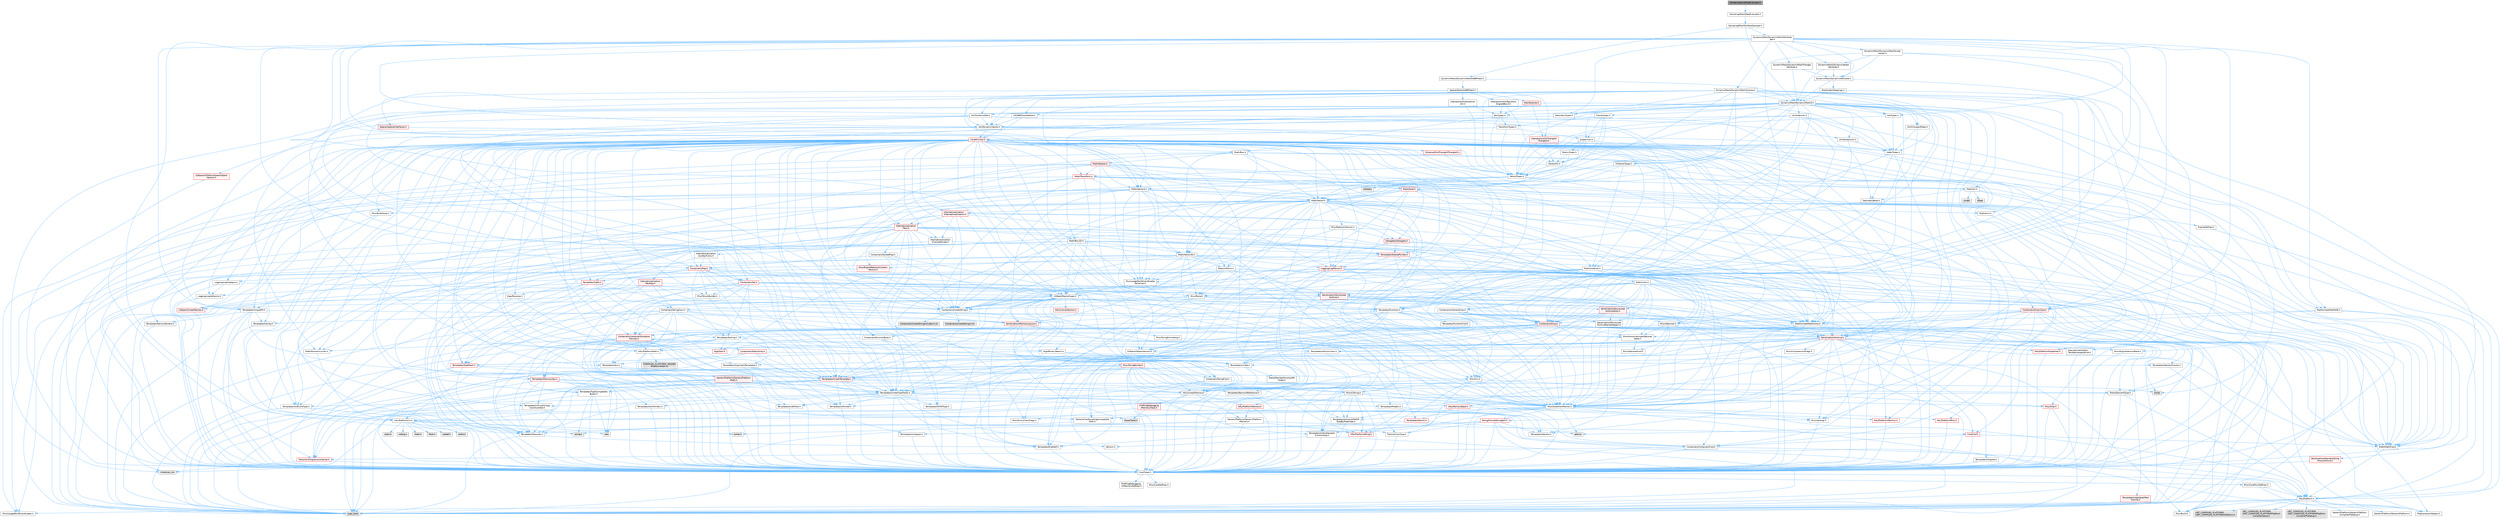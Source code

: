 digraph "RenderCaptureMapEvaluator.h"
{
 // INTERACTIVE_SVG=YES
 // LATEX_PDF_SIZE
  bgcolor="transparent";
  edge [fontname=Helvetica,fontsize=10,labelfontname=Helvetica,labelfontsize=10];
  node [fontname=Helvetica,fontsize=10,shape=box,height=0.2,width=0.4];
  Node1 [id="Node000001",label="RenderCaptureMapEvaluator.h",height=0.2,width=0.4,color="gray40", fillcolor="grey60", style="filled", fontcolor="black",tooltip=" "];
  Node1 -> Node2 [id="edge1_Node000001_Node000002",color="steelblue1",style="solid",tooltip=" "];
  Node2 [id="Node000002",label="Sampling/MeshMapEvaluator.h",height=0.2,width=0.4,color="grey40", fillcolor="white", style="filled",URL="$d1/d1f/MeshMapEvaluator_8h.html",tooltip=" "];
  Node2 -> Node3 [id="edge2_Node000002_Node000003",color="steelblue1",style="solid",tooltip=" "];
  Node3 [id="Node000003",label="Sampling/MeshSurfaceSampler.h",height=0.2,width=0.4,color="grey40", fillcolor="white", style="filled",URL="$de/d0c/MeshSurfaceSampler_8h.html",tooltip=" "];
  Node3 -> Node4 [id="edge3_Node000003_Node000004",color="steelblue1",style="solid",tooltip=" "];
  Node4 [id="Node000004",label="DynamicMesh/DynamicMesh3.h",height=0.2,width=0.4,color="grey40", fillcolor="white", style="filled",URL="$d5/d34/DynamicMesh3_8h.html",tooltip=" "];
  Node4 -> Node5 [id="edge4_Node000004_Node000005",color="steelblue1",style="solid",tooltip=" "];
  Node5 [id="Node000005",label="BoxTypes.h",height=0.2,width=0.4,color="grey40", fillcolor="white", style="filled",URL="$d2/da2/BoxTypes_8h.html",tooltip=" "];
  Node5 -> Node6 [id="edge5_Node000005_Node000006",color="steelblue1",style="solid",tooltip=" "];
  Node6 [id="Node000006",label="Math/Box.h",height=0.2,width=0.4,color="grey40", fillcolor="white", style="filled",URL="$de/d0f/Box_8h.html",tooltip=" "];
  Node6 -> Node7 [id="edge6_Node000006_Node000007",color="steelblue1",style="solid",tooltip=" "];
  Node7 [id="Node000007",label="CoreTypes.h",height=0.2,width=0.4,color="grey40", fillcolor="white", style="filled",URL="$dc/dec/CoreTypes_8h.html",tooltip=" "];
  Node7 -> Node8 [id="edge7_Node000007_Node000008",color="steelblue1",style="solid",tooltip=" "];
  Node8 [id="Node000008",label="HAL/Platform.h",height=0.2,width=0.4,color="grey40", fillcolor="white", style="filled",URL="$d9/dd0/Platform_8h.html",tooltip=" "];
  Node8 -> Node9 [id="edge8_Node000008_Node000009",color="steelblue1",style="solid",tooltip=" "];
  Node9 [id="Node000009",label="Misc/Build.h",height=0.2,width=0.4,color="grey40", fillcolor="white", style="filled",URL="$d3/dbb/Build_8h.html",tooltip=" "];
  Node8 -> Node10 [id="edge9_Node000008_Node000010",color="steelblue1",style="solid",tooltip=" "];
  Node10 [id="Node000010",label="Misc/LargeWorldCoordinates.h",height=0.2,width=0.4,color="grey40", fillcolor="white", style="filled",URL="$d2/dcb/LargeWorldCoordinates_8h.html",tooltip=" "];
  Node8 -> Node11 [id="edge10_Node000008_Node000011",color="steelblue1",style="solid",tooltip=" "];
  Node11 [id="Node000011",label="type_traits",height=0.2,width=0.4,color="grey60", fillcolor="#E0E0E0", style="filled",tooltip=" "];
  Node8 -> Node12 [id="edge11_Node000008_Node000012",color="steelblue1",style="solid",tooltip=" "];
  Node12 [id="Node000012",label="PreprocessorHelpers.h",height=0.2,width=0.4,color="grey40", fillcolor="white", style="filled",URL="$db/ddb/PreprocessorHelpers_8h.html",tooltip=" "];
  Node8 -> Node13 [id="edge12_Node000008_Node000013",color="steelblue1",style="solid",tooltip=" "];
  Node13 [id="Node000013",label="UBT_COMPILED_PLATFORM\l/UBT_COMPILED_PLATFORMPlatform\lCompilerPreSetup.h",height=0.2,width=0.4,color="grey60", fillcolor="#E0E0E0", style="filled",tooltip=" "];
  Node8 -> Node14 [id="edge13_Node000008_Node000014",color="steelblue1",style="solid",tooltip=" "];
  Node14 [id="Node000014",label="GenericPlatform/GenericPlatform\lCompilerPreSetup.h",height=0.2,width=0.4,color="grey40", fillcolor="white", style="filled",URL="$d9/dc8/GenericPlatformCompilerPreSetup_8h.html",tooltip=" "];
  Node8 -> Node15 [id="edge14_Node000008_Node000015",color="steelblue1",style="solid",tooltip=" "];
  Node15 [id="Node000015",label="GenericPlatform/GenericPlatform.h",height=0.2,width=0.4,color="grey40", fillcolor="white", style="filled",URL="$d6/d84/GenericPlatform_8h.html",tooltip=" "];
  Node8 -> Node16 [id="edge15_Node000008_Node000016",color="steelblue1",style="solid",tooltip=" "];
  Node16 [id="Node000016",label="UBT_COMPILED_PLATFORM\l/UBT_COMPILED_PLATFORMPlatform.h",height=0.2,width=0.4,color="grey60", fillcolor="#E0E0E0", style="filled",tooltip=" "];
  Node8 -> Node17 [id="edge16_Node000008_Node000017",color="steelblue1",style="solid",tooltip=" "];
  Node17 [id="Node000017",label="UBT_COMPILED_PLATFORM\l/UBT_COMPILED_PLATFORMPlatform\lCompilerSetup.h",height=0.2,width=0.4,color="grey60", fillcolor="#E0E0E0", style="filled",tooltip=" "];
  Node7 -> Node18 [id="edge17_Node000007_Node000018",color="steelblue1",style="solid",tooltip=" "];
  Node18 [id="Node000018",label="ProfilingDebugging\l/UMemoryDefines.h",height=0.2,width=0.4,color="grey40", fillcolor="white", style="filled",URL="$d2/da2/UMemoryDefines_8h.html",tooltip=" "];
  Node7 -> Node19 [id="edge18_Node000007_Node000019",color="steelblue1",style="solid",tooltip=" "];
  Node19 [id="Node000019",label="Misc/CoreMiscDefines.h",height=0.2,width=0.4,color="grey40", fillcolor="white", style="filled",URL="$da/d38/CoreMiscDefines_8h.html",tooltip=" "];
  Node19 -> Node8 [id="edge19_Node000019_Node000008",color="steelblue1",style="solid",tooltip=" "];
  Node19 -> Node12 [id="edge20_Node000019_Node000012",color="steelblue1",style="solid",tooltip=" "];
  Node7 -> Node20 [id="edge21_Node000007_Node000020",color="steelblue1",style="solid",tooltip=" "];
  Node20 [id="Node000020",label="Misc/CoreDefines.h",height=0.2,width=0.4,color="grey40", fillcolor="white", style="filled",URL="$d3/dd2/CoreDefines_8h.html",tooltip=" "];
  Node6 -> Node21 [id="edge22_Node000006_Node000021",color="steelblue1",style="solid",tooltip=" "];
  Node21 [id="Node000021",label="Misc/AssertionMacros.h",height=0.2,width=0.4,color="grey40", fillcolor="white", style="filled",URL="$d0/dfa/AssertionMacros_8h.html",tooltip=" "];
  Node21 -> Node7 [id="edge23_Node000021_Node000007",color="steelblue1",style="solid",tooltip=" "];
  Node21 -> Node8 [id="edge24_Node000021_Node000008",color="steelblue1",style="solid",tooltip=" "];
  Node21 -> Node22 [id="edge25_Node000021_Node000022",color="steelblue1",style="solid",tooltip=" "];
  Node22 [id="Node000022",label="HAL/PlatformMisc.h",height=0.2,width=0.4,color="red", fillcolor="#FFF0F0", style="filled",URL="$d0/df5/PlatformMisc_8h.html",tooltip=" "];
  Node22 -> Node7 [id="edge26_Node000022_Node000007",color="steelblue1",style="solid",tooltip=" "];
  Node21 -> Node12 [id="edge27_Node000021_Node000012",color="steelblue1",style="solid",tooltip=" "];
  Node21 -> Node58 [id="edge28_Node000021_Node000058",color="steelblue1",style="solid",tooltip=" "];
  Node58 [id="Node000058",label="Templates/EnableIf.h",height=0.2,width=0.4,color="grey40", fillcolor="white", style="filled",URL="$d7/d60/EnableIf_8h.html",tooltip=" "];
  Node58 -> Node7 [id="edge29_Node000058_Node000007",color="steelblue1",style="solid",tooltip=" "];
  Node21 -> Node59 [id="edge30_Node000021_Node000059",color="steelblue1",style="solid",tooltip=" "];
  Node59 [id="Node000059",label="Templates/IsArrayOrRefOf\lTypeByPredicate.h",height=0.2,width=0.4,color="grey40", fillcolor="white", style="filled",URL="$d6/da1/IsArrayOrRefOfTypeByPredicate_8h.html",tooltip=" "];
  Node59 -> Node7 [id="edge31_Node000059_Node000007",color="steelblue1",style="solid",tooltip=" "];
  Node21 -> Node60 [id="edge32_Node000021_Node000060",color="steelblue1",style="solid",tooltip=" "];
  Node60 [id="Node000060",label="Templates/IsValidVariadic\lFunctionArg.h",height=0.2,width=0.4,color="grey40", fillcolor="white", style="filled",URL="$d0/dc8/IsValidVariadicFunctionArg_8h.html",tooltip=" "];
  Node60 -> Node7 [id="edge33_Node000060_Node000007",color="steelblue1",style="solid",tooltip=" "];
  Node60 -> Node61 [id="edge34_Node000060_Node000061",color="steelblue1",style="solid",tooltip=" "];
  Node61 [id="Node000061",label="IsEnum.h",height=0.2,width=0.4,color="grey40", fillcolor="white", style="filled",URL="$d4/de5/IsEnum_8h.html",tooltip=" "];
  Node60 -> Node11 [id="edge35_Node000060_Node000011",color="steelblue1",style="solid",tooltip=" "];
  Node21 -> Node62 [id="edge36_Node000021_Node000062",color="steelblue1",style="solid",tooltip=" "];
  Node62 [id="Node000062",label="Traits/IsCharEncodingCompatible\lWith.h",height=0.2,width=0.4,color="grey40", fillcolor="white", style="filled",URL="$df/dd1/IsCharEncodingCompatibleWith_8h.html",tooltip=" "];
  Node62 -> Node11 [id="edge37_Node000062_Node000011",color="steelblue1",style="solid",tooltip=" "];
  Node62 -> Node63 [id="edge38_Node000062_Node000063",color="steelblue1",style="solid",tooltip=" "];
  Node63 [id="Node000063",label="Traits/IsCharType.h",height=0.2,width=0.4,color="grey40", fillcolor="white", style="filled",URL="$db/d51/IsCharType_8h.html",tooltip=" "];
  Node63 -> Node7 [id="edge39_Node000063_Node000007",color="steelblue1",style="solid",tooltip=" "];
  Node21 -> Node64 [id="edge40_Node000021_Node000064",color="steelblue1",style="solid",tooltip=" "];
  Node64 [id="Node000064",label="Misc/VarArgs.h",height=0.2,width=0.4,color="grey40", fillcolor="white", style="filled",URL="$d5/d6f/VarArgs_8h.html",tooltip=" "];
  Node64 -> Node7 [id="edge41_Node000064_Node000007",color="steelblue1",style="solid",tooltip=" "];
  Node21 -> Node65 [id="edge42_Node000021_Node000065",color="steelblue1",style="solid",tooltip=" "];
  Node65 [id="Node000065",label="String/FormatStringSan.h",height=0.2,width=0.4,color="red", fillcolor="#FFF0F0", style="filled",URL="$d3/d8b/FormatStringSan_8h.html",tooltip=" "];
  Node65 -> Node11 [id="edge43_Node000065_Node000011",color="steelblue1",style="solid",tooltip=" "];
  Node65 -> Node7 [id="edge44_Node000065_Node000007",color="steelblue1",style="solid",tooltip=" "];
  Node65 -> Node66 [id="edge45_Node000065_Node000066",color="steelblue1",style="solid",tooltip=" "];
  Node66 [id="Node000066",label="Templates/Requires.h",height=0.2,width=0.4,color="grey40", fillcolor="white", style="filled",URL="$dc/d96/Requires_8h.html",tooltip=" "];
  Node66 -> Node58 [id="edge46_Node000066_Node000058",color="steelblue1",style="solid",tooltip=" "];
  Node66 -> Node11 [id="edge47_Node000066_Node000011",color="steelblue1",style="solid",tooltip=" "];
  Node65 -> Node67 [id="edge48_Node000065_Node000067",color="steelblue1",style="solid",tooltip=" "];
  Node67 [id="Node000067",label="Templates/Identity.h",height=0.2,width=0.4,color="grey40", fillcolor="white", style="filled",URL="$d0/dd5/Identity_8h.html",tooltip=" "];
  Node65 -> Node60 [id="edge49_Node000065_Node000060",color="steelblue1",style="solid",tooltip=" "];
  Node65 -> Node63 [id="edge50_Node000065_Node000063",color="steelblue1",style="solid",tooltip=" "];
  Node65 -> Node30 [id="edge51_Node000065_Node000030",color="steelblue1",style="solid",tooltip=" "];
  Node30 [id="Node000030",label="Containers/ContainersFwd.h",height=0.2,width=0.4,color="grey40", fillcolor="white", style="filled",URL="$d4/d0a/ContainersFwd_8h.html",tooltip=" "];
  Node30 -> Node8 [id="edge52_Node000030_Node000008",color="steelblue1",style="solid",tooltip=" "];
  Node30 -> Node7 [id="edge53_Node000030_Node000007",color="steelblue1",style="solid",tooltip=" "];
  Node30 -> Node27 [id="edge54_Node000030_Node000027",color="steelblue1",style="solid",tooltip=" "];
  Node27 [id="Node000027",label="Traits/IsContiguousContainer.h",height=0.2,width=0.4,color="red", fillcolor="#FFF0F0", style="filled",URL="$d5/d3c/IsContiguousContainer_8h.html",tooltip=" "];
  Node27 -> Node7 [id="edge55_Node000027_Node000007",color="steelblue1",style="solid",tooltip=" "];
  Node27 -> Node26 [id="edge56_Node000027_Node000026",color="steelblue1",style="solid",tooltip=" "];
  Node26 [id="Node000026",label="initializer_list",height=0.2,width=0.4,color="grey60", fillcolor="#E0E0E0", style="filled",tooltip=" "];
  Node21 -> Node71 [id="edge57_Node000021_Node000071",color="steelblue1",style="solid",tooltip=" "];
  Node71 [id="Node000071",label="atomic",height=0.2,width=0.4,color="grey60", fillcolor="#E0E0E0", style="filled",tooltip=" "];
  Node6 -> Node31 [id="edge58_Node000006_Node000031",color="steelblue1",style="solid",tooltip=" "];
  Node31 [id="Node000031",label="Math/MathFwd.h",height=0.2,width=0.4,color="grey40", fillcolor="white", style="filled",URL="$d2/d10/MathFwd_8h.html",tooltip=" "];
  Node31 -> Node8 [id="edge59_Node000031_Node000008",color="steelblue1",style="solid",tooltip=" "];
  Node6 -> Node72 [id="edge60_Node000006_Node000072",color="steelblue1",style="solid",tooltip=" "];
  Node72 [id="Node000072",label="Math/UnrealMathUtility.h",height=0.2,width=0.4,color="grey40", fillcolor="white", style="filled",URL="$db/db8/UnrealMathUtility_8h.html",tooltip=" "];
  Node72 -> Node7 [id="edge61_Node000072_Node000007",color="steelblue1",style="solid",tooltip=" "];
  Node72 -> Node21 [id="edge62_Node000072_Node000021",color="steelblue1",style="solid",tooltip=" "];
  Node72 -> Node73 [id="edge63_Node000072_Node000073",color="steelblue1",style="solid",tooltip=" "];
  Node73 [id="Node000073",label="HAL/PlatformMath.h",height=0.2,width=0.4,color="grey40", fillcolor="white", style="filled",URL="$dc/d53/PlatformMath_8h.html",tooltip=" "];
  Node73 -> Node7 [id="edge64_Node000073_Node000007",color="steelblue1",style="solid",tooltip=" "];
  Node73 -> Node74 [id="edge65_Node000073_Node000074",color="steelblue1",style="solid",tooltip=" "];
  Node74 [id="Node000074",label="GenericPlatform/GenericPlatform\lMath.h",height=0.2,width=0.4,color="red", fillcolor="#FFF0F0", style="filled",URL="$d5/d79/GenericPlatformMath_8h.html",tooltip=" "];
  Node74 -> Node7 [id="edge66_Node000074_Node000007",color="steelblue1",style="solid",tooltip=" "];
  Node74 -> Node30 [id="edge67_Node000074_Node000030",color="steelblue1",style="solid",tooltip=" "];
  Node74 -> Node34 [id="edge68_Node000074_Node000034",color="steelblue1",style="solid",tooltip=" "];
  Node34 [id="Node000034",label="HAL/PlatformCrt.h",height=0.2,width=0.4,color="grey40", fillcolor="white", style="filled",URL="$d8/d75/PlatformCrt_8h.html",tooltip=" "];
  Node34 -> Node35 [id="edge69_Node000034_Node000035",color="steelblue1",style="solid",tooltip=" "];
  Node35 [id="Node000035",label="new",height=0.2,width=0.4,color="grey60", fillcolor="#E0E0E0", style="filled",tooltip=" "];
  Node34 -> Node36 [id="edge70_Node000034_Node000036",color="steelblue1",style="solid",tooltip=" "];
  Node36 [id="Node000036",label="wchar.h",height=0.2,width=0.4,color="grey60", fillcolor="#E0E0E0", style="filled",tooltip=" "];
  Node34 -> Node37 [id="edge71_Node000034_Node000037",color="steelblue1",style="solid",tooltip=" "];
  Node37 [id="Node000037",label="stddef.h",height=0.2,width=0.4,color="grey60", fillcolor="#E0E0E0", style="filled",tooltip=" "];
  Node34 -> Node38 [id="edge72_Node000034_Node000038",color="steelblue1",style="solid",tooltip=" "];
  Node38 [id="Node000038",label="stdlib.h",height=0.2,width=0.4,color="grey60", fillcolor="#E0E0E0", style="filled",tooltip=" "];
  Node34 -> Node39 [id="edge73_Node000034_Node000039",color="steelblue1",style="solid",tooltip=" "];
  Node39 [id="Node000039",label="stdio.h",height=0.2,width=0.4,color="grey60", fillcolor="#E0E0E0", style="filled",tooltip=" "];
  Node34 -> Node40 [id="edge74_Node000034_Node000040",color="steelblue1",style="solid",tooltip=" "];
  Node40 [id="Node000040",label="stdarg.h",height=0.2,width=0.4,color="grey60", fillcolor="#E0E0E0", style="filled",tooltip=" "];
  Node34 -> Node41 [id="edge75_Node000034_Node000041",color="steelblue1",style="solid",tooltip=" "];
  Node41 [id="Node000041",label="math.h",height=0.2,width=0.4,color="grey60", fillcolor="#E0E0E0", style="filled",tooltip=" "];
  Node34 -> Node42 [id="edge76_Node000034_Node000042",color="steelblue1",style="solid",tooltip=" "];
  Node42 [id="Node000042",label="float.h",height=0.2,width=0.4,color="grey60", fillcolor="#E0E0E0", style="filled",tooltip=" "];
  Node34 -> Node43 [id="edge77_Node000034_Node000043",color="steelblue1",style="solid",tooltip=" "];
  Node43 [id="Node000043",label="string.h",height=0.2,width=0.4,color="grey60", fillcolor="#E0E0E0", style="filled",tooltip=" "];
  Node74 -> Node75 [id="edge78_Node000074_Node000075",color="steelblue1",style="solid",tooltip=" "];
  Node75 [id="Node000075",label="Templates/AndOrNot.h",height=0.2,width=0.4,color="grey40", fillcolor="white", style="filled",URL="$db/d0a/AndOrNot_8h.html",tooltip=" "];
  Node75 -> Node7 [id="edge79_Node000075_Node000007",color="steelblue1",style="solid",tooltip=" "];
  Node74 -> Node79 [id="edge80_Node000074_Node000079",color="steelblue1",style="solid",tooltip=" "];
  Node79 [id="Node000079",label="Templates/UnrealTypeTraits.h",height=0.2,width=0.4,color="grey40", fillcolor="white", style="filled",URL="$d2/d2d/UnrealTypeTraits_8h.html",tooltip=" "];
  Node79 -> Node7 [id="edge81_Node000079_Node000007",color="steelblue1",style="solid",tooltip=" "];
  Node79 -> Node80 [id="edge82_Node000079_Node000080",color="steelblue1",style="solid",tooltip=" "];
  Node80 [id="Node000080",label="Templates/IsPointer.h",height=0.2,width=0.4,color="grey40", fillcolor="white", style="filled",URL="$d7/d05/IsPointer_8h.html",tooltip=" "];
  Node80 -> Node7 [id="edge83_Node000080_Node000007",color="steelblue1",style="solid",tooltip=" "];
  Node79 -> Node21 [id="edge84_Node000079_Node000021",color="steelblue1",style="solid",tooltip=" "];
  Node79 -> Node75 [id="edge85_Node000079_Node000075",color="steelblue1",style="solid",tooltip=" "];
  Node79 -> Node58 [id="edge86_Node000079_Node000058",color="steelblue1",style="solid",tooltip=" "];
  Node79 -> Node81 [id="edge87_Node000079_Node000081",color="steelblue1",style="solid",tooltip=" "];
  Node81 [id="Node000081",label="Templates/IsArithmetic.h",height=0.2,width=0.4,color="grey40", fillcolor="white", style="filled",URL="$d2/d5d/IsArithmetic_8h.html",tooltip=" "];
  Node81 -> Node7 [id="edge88_Node000081_Node000007",color="steelblue1",style="solid",tooltip=" "];
  Node79 -> Node61 [id="edge89_Node000079_Node000061",color="steelblue1",style="solid",tooltip=" "];
  Node79 -> Node82 [id="edge90_Node000079_Node000082",color="steelblue1",style="solid",tooltip=" "];
  Node82 [id="Node000082",label="Templates/Models.h",height=0.2,width=0.4,color="grey40", fillcolor="white", style="filled",URL="$d3/d0c/Models_8h.html",tooltip=" "];
  Node82 -> Node67 [id="edge91_Node000082_Node000067",color="steelblue1",style="solid",tooltip=" "];
  Node79 -> Node83 [id="edge92_Node000079_Node000083",color="steelblue1",style="solid",tooltip=" "];
  Node83 [id="Node000083",label="Templates/IsPODType.h",height=0.2,width=0.4,color="grey40", fillcolor="white", style="filled",URL="$d7/db1/IsPODType_8h.html",tooltip=" "];
  Node83 -> Node7 [id="edge93_Node000083_Node000007",color="steelblue1",style="solid",tooltip=" "];
  Node79 -> Node84 [id="edge94_Node000079_Node000084",color="steelblue1",style="solid",tooltip=" "];
  Node84 [id="Node000084",label="Templates/IsUECoreType.h",height=0.2,width=0.4,color="grey40", fillcolor="white", style="filled",URL="$d1/db8/IsUECoreType_8h.html",tooltip=" "];
  Node84 -> Node7 [id="edge95_Node000084_Node000007",color="steelblue1",style="solid",tooltip=" "];
  Node84 -> Node11 [id="edge96_Node000084_Node000011",color="steelblue1",style="solid",tooltip=" "];
  Node79 -> Node85 [id="edge97_Node000079_Node000085",color="steelblue1",style="solid",tooltip=" "];
  Node85 [id="Node000085",label="Templates/IsTriviallyCopy\lConstructible.h",height=0.2,width=0.4,color="grey40", fillcolor="white", style="filled",URL="$d3/d78/IsTriviallyCopyConstructible_8h.html",tooltip=" "];
  Node85 -> Node7 [id="edge98_Node000085_Node000007",color="steelblue1",style="solid",tooltip=" "];
  Node85 -> Node11 [id="edge99_Node000085_Node000011",color="steelblue1",style="solid",tooltip=" "];
  Node74 -> Node66 [id="edge100_Node000074_Node000066",color="steelblue1",style="solid",tooltip=" "];
  Node74 -> Node89 [id="edge101_Node000074_Node000089",color="steelblue1",style="solid",tooltip=" "];
  Node89 [id="Node000089",label="Templates/TypeCompatible\lBytes.h",height=0.2,width=0.4,color="grey40", fillcolor="white", style="filled",URL="$df/d0a/TypeCompatibleBytes_8h.html",tooltip=" "];
  Node89 -> Node7 [id="edge102_Node000089_Node000007",color="steelblue1",style="solid",tooltip=" "];
  Node89 -> Node43 [id="edge103_Node000089_Node000043",color="steelblue1",style="solid",tooltip=" "];
  Node89 -> Node35 [id="edge104_Node000089_Node000035",color="steelblue1",style="solid",tooltip=" "];
  Node89 -> Node11 [id="edge105_Node000089_Node000011",color="steelblue1",style="solid",tooltip=" "];
  Node74 -> Node90 [id="edge106_Node000074_Node000090",color="steelblue1",style="solid",tooltip=" "];
  Node90 [id="Node000090",label="limits",height=0.2,width=0.4,color="grey60", fillcolor="#E0E0E0", style="filled",tooltip=" "];
  Node74 -> Node11 [id="edge107_Node000074_Node000011",color="steelblue1",style="solid",tooltip=" "];
  Node73 -> Node91 [id="edge108_Node000073_Node000091",color="steelblue1",style="solid",tooltip=" "];
  Node91 [id="Node000091",label="COMPILED_PLATFORM_HEADER\l(PlatformMath.h)",height=0.2,width=0.4,color="grey60", fillcolor="#E0E0E0", style="filled",tooltip=" "];
  Node72 -> Node31 [id="edge109_Node000072_Node000031",color="steelblue1",style="solid",tooltip=" "];
  Node72 -> Node67 [id="edge110_Node000072_Node000067",color="steelblue1",style="solid",tooltip=" "];
  Node72 -> Node66 [id="edge111_Node000072_Node000066",color="steelblue1",style="solid",tooltip=" "];
  Node6 -> Node92 [id="edge112_Node000006_Node000092",color="steelblue1",style="solid",tooltip=" "];
  Node92 [id="Node000092",label="Containers/UnrealString.h",height=0.2,width=0.4,color="grey40", fillcolor="white", style="filled",URL="$d5/dba/UnrealString_8h.html",tooltip=" "];
  Node92 -> Node93 [id="edge113_Node000092_Node000093",color="steelblue1",style="solid",tooltip=" "];
  Node93 [id="Node000093",label="Containers/UnrealStringIncludes.h.inl",height=0.2,width=0.4,color="grey60", fillcolor="#E0E0E0", style="filled",tooltip=" "];
  Node92 -> Node94 [id="edge114_Node000092_Node000094",color="steelblue1",style="solid",tooltip=" "];
  Node94 [id="Node000094",label="Containers/UnrealString.h.inl",height=0.2,width=0.4,color="grey60", fillcolor="#E0E0E0", style="filled",tooltip=" "];
  Node92 -> Node95 [id="edge115_Node000092_Node000095",color="steelblue1",style="solid",tooltip=" "];
  Node95 [id="Node000095",label="Misc/StringFormatArg.h",height=0.2,width=0.4,color="grey40", fillcolor="white", style="filled",URL="$d2/d16/StringFormatArg_8h.html",tooltip=" "];
  Node95 -> Node30 [id="edge116_Node000095_Node000030",color="steelblue1",style="solid",tooltip=" "];
  Node6 -> Node96 [id="edge117_Node000006_Node000096",color="steelblue1",style="solid",tooltip=" "];
  Node96 [id="Node000096",label="Math/Vector.h",height=0.2,width=0.4,color="grey40", fillcolor="white", style="filled",URL="$d6/dbe/Vector_8h.html",tooltip=" "];
  Node96 -> Node7 [id="edge118_Node000096_Node000007",color="steelblue1",style="solid",tooltip=" "];
  Node96 -> Node21 [id="edge119_Node000096_Node000021",color="steelblue1",style="solid",tooltip=" "];
  Node96 -> Node31 [id="edge120_Node000096_Node000031",color="steelblue1",style="solid",tooltip=" "];
  Node96 -> Node44 [id="edge121_Node000096_Node000044",color="steelblue1",style="solid",tooltip=" "];
  Node44 [id="Node000044",label="Math/NumericLimits.h",height=0.2,width=0.4,color="grey40", fillcolor="white", style="filled",URL="$df/d1b/NumericLimits_8h.html",tooltip=" "];
  Node44 -> Node7 [id="edge122_Node000044_Node000007",color="steelblue1",style="solid",tooltip=" "];
  Node96 -> Node97 [id="edge123_Node000096_Node000097",color="steelblue1",style="solid",tooltip=" "];
  Node97 [id="Node000097",label="Misc/Crc.h",height=0.2,width=0.4,color="grey40", fillcolor="white", style="filled",URL="$d4/dd2/Crc_8h.html",tooltip=" "];
  Node97 -> Node7 [id="edge124_Node000097_Node000007",color="steelblue1",style="solid",tooltip=" "];
  Node97 -> Node98 [id="edge125_Node000097_Node000098",color="steelblue1",style="solid",tooltip=" "];
  Node98 [id="Node000098",label="HAL/PlatformString.h",height=0.2,width=0.4,color="red", fillcolor="#FFF0F0", style="filled",URL="$db/db5/PlatformString_8h.html",tooltip=" "];
  Node98 -> Node7 [id="edge126_Node000098_Node000007",color="steelblue1",style="solid",tooltip=" "];
  Node97 -> Node21 [id="edge127_Node000097_Node000021",color="steelblue1",style="solid",tooltip=" "];
  Node97 -> Node100 [id="edge128_Node000097_Node000100",color="steelblue1",style="solid",tooltip=" "];
  Node100 [id="Node000100",label="Misc/CString.h",height=0.2,width=0.4,color="grey40", fillcolor="white", style="filled",URL="$d2/d49/CString_8h.html",tooltip=" "];
  Node100 -> Node7 [id="edge129_Node000100_Node000007",color="steelblue1",style="solid",tooltip=" "];
  Node100 -> Node34 [id="edge130_Node000100_Node000034",color="steelblue1",style="solid",tooltip=" "];
  Node100 -> Node98 [id="edge131_Node000100_Node000098",color="steelblue1",style="solid",tooltip=" "];
  Node100 -> Node21 [id="edge132_Node000100_Node000021",color="steelblue1",style="solid",tooltip=" "];
  Node100 -> Node101 [id="edge133_Node000100_Node000101",color="steelblue1",style="solid",tooltip=" "];
  Node101 [id="Node000101",label="Misc/Char.h",height=0.2,width=0.4,color="red", fillcolor="#FFF0F0", style="filled",URL="$d0/d58/Char_8h.html",tooltip=" "];
  Node101 -> Node7 [id="edge134_Node000101_Node000007",color="steelblue1",style="solid",tooltip=" "];
  Node101 -> Node11 [id="edge135_Node000101_Node000011",color="steelblue1",style="solid",tooltip=" "];
  Node100 -> Node64 [id="edge136_Node000100_Node000064",color="steelblue1",style="solid",tooltip=" "];
  Node100 -> Node59 [id="edge137_Node000100_Node000059",color="steelblue1",style="solid",tooltip=" "];
  Node100 -> Node60 [id="edge138_Node000100_Node000060",color="steelblue1",style="solid",tooltip=" "];
  Node100 -> Node62 [id="edge139_Node000100_Node000062",color="steelblue1",style="solid",tooltip=" "];
  Node97 -> Node101 [id="edge140_Node000097_Node000101",color="steelblue1",style="solid",tooltip=" "];
  Node97 -> Node79 [id="edge141_Node000097_Node000079",color="steelblue1",style="solid",tooltip=" "];
  Node97 -> Node63 [id="edge142_Node000097_Node000063",color="steelblue1",style="solid",tooltip=" "];
  Node96 -> Node72 [id="edge143_Node000096_Node000072",color="steelblue1",style="solid",tooltip=" "];
  Node96 -> Node92 [id="edge144_Node000096_Node000092",color="steelblue1",style="solid",tooltip=" "];
  Node96 -> Node105 [id="edge145_Node000096_Node000105",color="steelblue1",style="solid",tooltip=" "];
  Node105 [id="Node000105",label="Misc/Parse.h",height=0.2,width=0.4,color="grey40", fillcolor="white", style="filled",URL="$dc/d71/Parse_8h.html",tooltip=" "];
  Node105 -> Node24 [id="edge146_Node000105_Node000024",color="steelblue1",style="solid",tooltip=" "];
  Node24 [id="Node000024",label="Containers/StringFwd.h",height=0.2,width=0.4,color="grey40", fillcolor="white", style="filled",URL="$df/d37/StringFwd_8h.html",tooltip=" "];
  Node24 -> Node7 [id="edge147_Node000024_Node000007",color="steelblue1",style="solid",tooltip=" "];
  Node24 -> Node25 [id="edge148_Node000024_Node000025",color="steelblue1",style="solid",tooltip=" "];
  Node25 [id="Node000025",label="Traits/ElementType.h",height=0.2,width=0.4,color="grey40", fillcolor="white", style="filled",URL="$d5/d4f/ElementType_8h.html",tooltip=" "];
  Node25 -> Node8 [id="edge149_Node000025_Node000008",color="steelblue1",style="solid",tooltip=" "];
  Node25 -> Node26 [id="edge150_Node000025_Node000026",color="steelblue1",style="solid",tooltip=" "];
  Node25 -> Node11 [id="edge151_Node000025_Node000011",color="steelblue1",style="solid",tooltip=" "];
  Node24 -> Node27 [id="edge152_Node000024_Node000027",color="steelblue1",style="solid",tooltip=" "];
  Node105 -> Node92 [id="edge153_Node000105_Node000092",color="steelblue1",style="solid",tooltip=" "];
  Node105 -> Node7 [id="edge154_Node000105_Node000007",color="steelblue1",style="solid",tooltip=" "];
  Node105 -> Node34 [id="edge155_Node000105_Node000034",color="steelblue1",style="solid",tooltip=" "];
  Node105 -> Node9 [id="edge156_Node000105_Node000009",color="steelblue1",style="solid",tooltip=" "];
  Node105 -> Node46 [id="edge157_Node000105_Node000046",color="steelblue1",style="solid",tooltip=" "];
  Node46 [id="Node000046",label="Misc/EnumClassFlags.h",height=0.2,width=0.4,color="grey40", fillcolor="white", style="filled",URL="$d8/de7/EnumClassFlags_8h.html",tooltip=" "];
  Node105 -> Node106 [id="edge158_Node000105_Node000106",color="steelblue1",style="solid",tooltip=" "];
  Node106 [id="Node000106",label="Templates/Function.h",height=0.2,width=0.4,color="grey40", fillcolor="white", style="filled",URL="$df/df5/Function_8h.html",tooltip=" "];
  Node106 -> Node7 [id="edge159_Node000106_Node000007",color="steelblue1",style="solid",tooltip=" "];
  Node106 -> Node21 [id="edge160_Node000106_Node000021",color="steelblue1",style="solid",tooltip=" "];
  Node106 -> Node107 [id="edge161_Node000106_Node000107",color="steelblue1",style="solid",tooltip=" "];
  Node107 [id="Node000107",label="Misc/IntrusiveUnsetOptional\lState.h",height=0.2,width=0.4,color="grey40", fillcolor="white", style="filled",URL="$d2/d0a/IntrusiveUnsetOptionalState_8h.html",tooltip=" "];
  Node107 -> Node108 [id="edge162_Node000107_Node000108",color="steelblue1",style="solid",tooltip=" "];
  Node108 [id="Node000108",label="Misc/OptionalFwd.h",height=0.2,width=0.4,color="grey40", fillcolor="white", style="filled",URL="$dc/d50/OptionalFwd_8h.html",tooltip=" "];
  Node106 -> Node109 [id="edge163_Node000106_Node000109",color="steelblue1",style="solid",tooltip=" "];
  Node109 [id="Node000109",label="HAL/UnrealMemory.h",height=0.2,width=0.4,color="grey40", fillcolor="white", style="filled",URL="$d9/d96/UnrealMemory_8h.html",tooltip=" "];
  Node109 -> Node7 [id="edge164_Node000109_Node000007",color="steelblue1",style="solid",tooltip=" "];
  Node109 -> Node110 [id="edge165_Node000109_Node000110",color="steelblue1",style="solid",tooltip=" "];
  Node110 [id="Node000110",label="GenericPlatform/GenericPlatform\lMemory.h",height=0.2,width=0.4,color="grey40", fillcolor="white", style="filled",URL="$dd/d22/GenericPlatformMemory_8h.html",tooltip=" "];
  Node110 -> Node29 [id="edge166_Node000110_Node000029",color="steelblue1",style="solid",tooltip=" "];
  Node29 [id="Node000029",label="CoreFwd.h",height=0.2,width=0.4,color="red", fillcolor="#FFF0F0", style="filled",URL="$d1/d1e/CoreFwd_8h.html",tooltip=" "];
  Node29 -> Node7 [id="edge167_Node000029_Node000007",color="steelblue1",style="solid",tooltip=" "];
  Node29 -> Node30 [id="edge168_Node000029_Node000030",color="steelblue1",style="solid",tooltip=" "];
  Node29 -> Node31 [id="edge169_Node000029_Node000031",color="steelblue1",style="solid",tooltip=" "];
  Node110 -> Node7 [id="edge170_Node000110_Node000007",color="steelblue1",style="solid",tooltip=" "];
  Node110 -> Node98 [id="edge171_Node000110_Node000098",color="steelblue1",style="solid",tooltip=" "];
  Node110 -> Node43 [id="edge172_Node000110_Node000043",color="steelblue1",style="solid",tooltip=" "];
  Node110 -> Node36 [id="edge173_Node000110_Node000036",color="steelblue1",style="solid",tooltip=" "];
  Node109 -> Node111 [id="edge174_Node000109_Node000111",color="steelblue1",style="solid",tooltip=" "];
  Node111 [id="Node000111",label="HAL/MemoryBase.h",height=0.2,width=0.4,color="red", fillcolor="#FFF0F0", style="filled",URL="$d6/d9f/MemoryBase_8h.html",tooltip=" "];
  Node111 -> Node7 [id="edge175_Node000111_Node000007",color="steelblue1",style="solid",tooltip=" "];
  Node111 -> Node51 [id="edge176_Node000111_Node000051",color="steelblue1",style="solid",tooltip=" "];
  Node51 [id="Node000051",label="HAL/PlatformAtomics.h",height=0.2,width=0.4,color="red", fillcolor="#FFF0F0", style="filled",URL="$d3/d36/PlatformAtomics_8h.html",tooltip=" "];
  Node51 -> Node7 [id="edge177_Node000051_Node000007",color="steelblue1",style="solid",tooltip=" "];
  Node111 -> Node34 [id="edge178_Node000111_Node000034",color="steelblue1",style="solid",tooltip=" "];
  Node111 -> Node115 [id="edge179_Node000111_Node000115",color="steelblue1",style="solid",tooltip=" "];
  Node115 [id="Node000115",label="Templates/Atomic.h",height=0.2,width=0.4,color="red", fillcolor="#FFF0F0", style="filled",URL="$d3/d91/Atomic_8h.html",tooltip=" "];
  Node115 -> Node88 [id="edge180_Node000115_Node000088",color="steelblue1",style="solid",tooltip=" "];
  Node88 [id="Node000088",label="Templates/IsIntegral.h",height=0.2,width=0.4,color="grey40", fillcolor="white", style="filled",URL="$da/d64/IsIntegral_8h.html",tooltip=" "];
  Node88 -> Node7 [id="edge181_Node000088_Node000007",color="steelblue1",style="solid",tooltip=" "];
  Node115 -> Node71 [id="edge182_Node000115_Node000071",color="steelblue1",style="solid",tooltip=" "];
  Node109 -> Node120 [id="edge183_Node000109_Node000120",color="steelblue1",style="solid",tooltip=" "];
  Node120 [id="Node000120",label="HAL/PlatformMemory.h",height=0.2,width=0.4,color="red", fillcolor="#FFF0F0", style="filled",URL="$de/d68/PlatformMemory_8h.html",tooltip=" "];
  Node120 -> Node7 [id="edge184_Node000120_Node000007",color="steelblue1",style="solid",tooltip=" "];
  Node120 -> Node110 [id="edge185_Node000120_Node000110",color="steelblue1",style="solid",tooltip=" "];
  Node109 -> Node122 [id="edge186_Node000109_Node000122",color="steelblue1",style="solid",tooltip=" "];
  Node122 [id="Node000122",label="ProfilingDebugging\l/MemoryTrace.h",height=0.2,width=0.4,color="red", fillcolor="#FFF0F0", style="filled",URL="$da/dd7/MemoryTrace_8h.html",tooltip=" "];
  Node122 -> Node8 [id="edge187_Node000122_Node000008",color="steelblue1",style="solid",tooltip=" "];
  Node122 -> Node46 [id="edge188_Node000122_Node000046",color="steelblue1",style="solid",tooltip=" "];
  Node122 -> Node57 [id="edge189_Node000122_Node000057",color="steelblue1",style="solid",tooltip=" "];
  Node57 [id="Node000057",label="Trace/Trace.h",height=0.2,width=0.4,color="grey60", fillcolor="#E0E0E0", style="filled",tooltip=" "];
  Node109 -> Node80 [id="edge190_Node000109_Node000080",color="steelblue1",style="solid",tooltip=" "];
  Node106 -> Node123 [id="edge191_Node000106_Node000123",color="steelblue1",style="solid",tooltip=" "];
  Node123 [id="Node000123",label="Templates/FunctionFwd.h",height=0.2,width=0.4,color="grey40", fillcolor="white", style="filled",URL="$d6/d54/FunctionFwd_8h.html",tooltip=" "];
  Node106 -> Node79 [id="edge192_Node000106_Node000079",color="steelblue1",style="solid",tooltip=" "];
  Node106 -> Node124 [id="edge193_Node000106_Node000124",color="steelblue1",style="solid",tooltip=" "];
  Node124 [id="Node000124",label="Templates/Invoke.h",height=0.2,width=0.4,color="grey40", fillcolor="white", style="filled",URL="$d7/deb/Invoke_8h.html",tooltip=" "];
  Node124 -> Node7 [id="edge194_Node000124_Node000007",color="steelblue1",style="solid",tooltip=" "];
  Node124 -> Node125 [id="edge195_Node000124_Node000125",color="steelblue1",style="solid",tooltip=" "];
  Node125 [id="Node000125",label="Traits/MemberFunctionPtr\lOuter.h",height=0.2,width=0.4,color="grey40", fillcolor="white", style="filled",URL="$db/da7/MemberFunctionPtrOuter_8h.html",tooltip=" "];
  Node124 -> Node126 [id="edge196_Node000124_Node000126",color="steelblue1",style="solid",tooltip=" "];
  Node126 [id="Node000126",label="Templates/UnrealTemplate.h",height=0.2,width=0.4,color="red", fillcolor="#FFF0F0", style="filled",URL="$d4/d24/UnrealTemplate_8h.html",tooltip=" "];
  Node126 -> Node7 [id="edge197_Node000126_Node000007",color="steelblue1",style="solid",tooltip=" "];
  Node126 -> Node80 [id="edge198_Node000126_Node000080",color="steelblue1",style="solid",tooltip=" "];
  Node126 -> Node109 [id="edge199_Node000126_Node000109",color="steelblue1",style="solid",tooltip=" "];
  Node126 -> Node79 [id="edge200_Node000126_Node000079",color="steelblue1",style="solid",tooltip=" "];
  Node126 -> Node77 [id="edge201_Node000126_Node000077",color="steelblue1",style="solid",tooltip=" "];
  Node77 [id="Node000077",label="Templates/RemoveReference.h",height=0.2,width=0.4,color="grey40", fillcolor="white", style="filled",URL="$da/dbe/RemoveReference_8h.html",tooltip=" "];
  Node77 -> Node7 [id="edge202_Node000077_Node000007",color="steelblue1",style="solid",tooltip=" "];
  Node126 -> Node66 [id="edge203_Node000126_Node000066",color="steelblue1",style="solid",tooltip=" "];
  Node126 -> Node89 [id="edge204_Node000126_Node000089",color="steelblue1",style="solid",tooltip=" "];
  Node126 -> Node67 [id="edge205_Node000126_Node000067",color="steelblue1",style="solid",tooltip=" "];
  Node126 -> Node27 [id="edge206_Node000126_Node000027",color="steelblue1",style="solid",tooltip=" "];
  Node126 -> Node11 [id="edge207_Node000126_Node000011",color="steelblue1",style="solid",tooltip=" "];
  Node124 -> Node11 [id="edge208_Node000124_Node000011",color="steelblue1",style="solid",tooltip=" "];
  Node106 -> Node126 [id="edge209_Node000106_Node000126",color="steelblue1",style="solid",tooltip=" "];
  Node106 -> Node66 [id="edge210_Node000106_Node000066",color="steelblue1",style="solid",tooltip=" "];
  Node106 -> Node72 [id="edge211_Node000106_Node000072",color="steelblue1",style="solid",tooltip=" "];
  Node106 -> Node35 [id="edge212_Node000106_Node000035",color="steelblue1",style="solid",tooltip=" "];
  Node106 -> Node11 [id="edge213_Node000106_Node000011",color="steelblue1",style="solid",tooltip=" "];
  Node96 -> Node130 [id="edge214_Node000096_Node000130",color="steelblue1",style="solid",tooltip=" "];
  Node130 [id="Node000130",label="Misc/LargeWorldCoordinates\lSerializer.h",height=0.2,width=0.4,color="grey40", fillcolor="white", style="filled",URL="$d7/df9/LargeWorldCoordinatesSerializer_8h.html",tooltip=" "];
  Node130 -> Node131 [id="edge215_Node000130_Node000131",color="steelblue1",style="solid",tooltip=" "];
  Node131 [id="Node000131",label="UObject/NameTypes.h",height=0.2,width=0.4,color="grey40", fillcolor="white", style="filled",URL="$d6/d35/NameTypes_8h.html",tooltip=" "];
  Node131 -> Node7 [id="edge216_Node000131_Node000007",color="steelblue1",style="solid",tooltip=" "];
  Node131 -> Node21 [id="edge217_Node000131_Node000021",color="steelblue1",style="solid",tooltip=" "];
  Node131 -> Node109 [id="edge218_Node000131_Node000109",color="steelblue1",style="solid",tooltip=" "];
  Node131 -> Node79 [id="edge219_Node000131_Node000079",color="steelblue1",style="solid",tooltip=" "];
  Node131 -> Node126 [id="edge220_Node000131_Node000126",color="steelblue1",style="solid",tooltip=" "];
  Node131 -> Node92 [id="edge221_Node000131_Node000092",color="steelblue1",style="solid",tooltip=" "];
  Node131 -> Node132 [id="edge222_Node000131_Node000132",color="steelblue1",style="solid",tooltip=" "];
  Node132 [id="Node000132",label="HAL/CriticalSection.h",height=0.2,width=0.4,color="red", fillcolor="#FFF0F0", style="filled",URL="$d6/d90/CriticalSection_8h.html",tooltip=" "];
  Node131 -> Node135 [id="edge223_Node000131_Node000135",color="steelblue1",style="solid",tooltip=" "];
  Node135 [id="Node000135",label="Containers/StringConv.h",height=0.2,width=0.4,color="grey40", fillcolor="white", style="filled",URL="$d3/ddf/StringConv_8h.html",tooltip=" "];
  Node135 -> Node7 [id="edge224_Node000135_Node000007",color="steelblue1",style="solid",tooltip=" "];
  Node135 -> Node21 [id="edge225_Node000135_Node000021",color="steelblue1",style="solid",tooltip=" "];
  Node135 -> Node136 [id="edge226_Node000135_Node000136",color="steelblue1",style="solid",tooltip=" "];
  Node136 [id="Node000136",label="Containers/ContainerAllocation\lPolicies.h",height=0.2,width=0.4,color="red", fillcolor="#FFF0F0", style="filled",URL="$d7/dff/ContainerAllocationPolicies_8h.html",tooltip=" "];
  Node136 -> Node7 [id="edge227_Node000136_Node000007",color="steelblue1",style="solid",tooltip=" "];
  Node136 -> Node136 [id="edge228_Node000136_Node000136",color="steelblue1",style="solid",tooltip=" "];
  Node136 -> Node73 [id="edge229_Node000136_Node000073",color="steelblue1",style="solid",tooltip=" "];
  Node136 -> Node109 [id="edge230_Node000136_Node000109",color="steelblue1",style="solid",tooltip=" "];
  Node136 -> Node44 [id="edge231_Node000136_Node000044",color="steelblue1",style="solid",tooltip=" "];
  Node136 -> Node21 [id="edge232_Node000136_Node000021",color="steelblue1",style="solid",tooltip=" "];
  Node136 -> Node139 [id="edge233_Node000136_Node000139",color="steelblue1",style="solid",tooltip=" "];
  Node139 [id="Node000139",label="Templates/MemoryOps.h",height=0.2,width=0.4,color="red", fillcolor="#FFF0F0", style="filled",URL="$db/dea/MemoryOps_8h.html",tooltip=" "];
  Node139 -> Node7 [id="edge234_Node000139_Node000007",color="steelblue1",style="solid",tooltip=" "];
  Node139 -> Node109 [id="edge235_Node000139_Node000109",color="steelblue1",style="solid",tooltip=" "];
  Node139 -> Node85 [id="edge236_Node000139_Node000085",color="steelblue1",style="solid",tooltip=" "];
  Node139 -> Node66 [id="edge237_Node000139_Node000066",color="steelblue1",style="solid",tooltip=" "];
  Node139 -> Node79 [id="edge238_Node000139_Node000079",color="steelblue1",style="solid",tooltip=" "];
  Node139 -> Node35 [id="edge239_Node000139_Node000035",color="steelblue1",style="solid",tooltip=" "];
  Node139 -> Node11 [id="edge240_Node000139_Node000011",color="steelblue1",style="solid",tooltip=" "];
  Node136 -> Node89 [id="edge241_Node000136_Node000089",color="steelblue1",style="solid",tooltip=" "];
  Node136 -> Node11 [id="edge242_Node000136_Node000011",color="steelblue1",style="solid",tooltip=" "];
  Node135 -> Node140 [id="edge243_Node000135_Node000140",color="steelblue1",style="solid",tooltip=" "];
  Node140 [id="Node000140",label="Containers/Array.h",height=0.2,width=0.4,color="red", fillcolor="#FFF0F0", style="filled",URL="$df/dd0/Array_8h.html",tooltip=" "];
  Node140 -> Node7 [id="edge244_Node000140_Node000007",color="steelblue1",style="solid",tooltip=" "];
  Node140 -> Node21 [id="edge245_Node000140_Node000021",color="steelblue1",style="solid",tooltip=" "];
  Node140 -> Node107 [id="edge246_Node000140_Node000107",color="steelblue1",style="solid",tooltip=" "];
  Node140 -> Node109 [id="edge247_Node000140_Node000109",color="steelblue1",style="solid",tooltip=" "];
  Node140 -> Node79 [id="edge248_Node000140_Node000079",color="steelblue1",style="solid",tooltip=" "];
  Node140 -> Node126 [id="edge249_Node000140_Node000126",color="steelblue1",style="solid",tooltip=" "];
  Node140 -> Node136 [id="edge250_Node000140_Node000136",color="steelblue1",style="solid",tooltip=" "];
  Node140 -> Node145 [id="edge251_Node000140_Node000145",color="steelblue1",style="solid",tooltip=" "];
  Node145 [id="Node000145",label="Serialization/Archive.h",height=0.2,width=0.4,color="red", fillcolor="#FFF0F0", style="filled",URL="$d7/d3b/Archive_8h.html",tooltip=" "];
  Node145 -> Node29 [id="edge252_Node000145_Node000029",color="steelblue1",style="solid",tooltip=" "];
  Node145 -> Node7 [id="edge253_Node000145_Node000007",color="steelblue1",style="solid",tooltip=" "];
  Node145 -> Node146 [id="edge254_Node000145_Node000146",color="steelblue1",style="solid",tooltip=" "];
  Node146 [id="Node000146",label="HAL/PlatformProperties.h",height=0.2,width=0.4,color="red", fillcolor="#FFF0F0", style="filled",URL="$d9/db0/PlatformProperties_8h.html",tooltip=" "];
  Node146 -> Node7 [id="edge255_Node000146_Node000007",color="steelblue1",style="solid",tooltip=" "];
  Node145 -> Node149 [id="edge256_Node000145_Node000149",color="steelblue1",style="solid",tooltip=" "];
  Node149 [id="Node000149",label="Internationalization\l/TextNamespaceFwd.h",height=0.2,width=0.4,color="grey40", fillcolor="white", style="filled",URL="$d8/d97/TextNamespaceFwd_8h.html",tooltip=" "];
  Node149 -> Node7 [id="edge257_Node000149_Node000007",color="steelblue1",style="solid",tooltip=" "];
  Node145 -> Node31 [id="edge258_Node000145_Node000031",color="steelblue1",style="solid",tooltip=" "];
  Node145 -> Node21 [id="edge259_Node000145_Node000021",color="steelblue1",style="solid",tooltip=" "];
  Node145 -> Node9 [id="edge260_Node000145_Node000009",color="steelblue1",style="solid",tooltip=" "];
  Node145 -> Node45 [id="edge261_Node000145_Node000045",color="steelblue1",style="solid",tooltip=" "];
  Node45 [id="Node000045",label="Misc/CompressionFlags.h",height=0.2,width=0.4,color="grey40", fillcolor="white", style="filled",URL="$d9/d76/CompressionFlags_8h.html",tooltip=" "];
  Node145 -> Node150 [id="edge262_Node000145_Node000150",color="steelblue1",style="solid",tooltip=" "];
  Node150 [id="Node000150",label="Misc/EngineVersionBase.h",height=0.2,width=0.4,color="grey40", fillcolor="white", style="filled",URL="$d5/d2b/EngineVersionBase_8h.html",tooltip=" "];
  Node150 -> Node7 [id="edge263_Node000150_Node000007",color="steelblue1",style="solid",tooltip=" "];
  Node145 -> Node64 [id="edge264_Node000145_Node000064",color="steelblue1",style="solid",tooltip=" "];
  Node145 -> Node58 [id="edge265_Node000145_Node000058",color="steelblue1",style="solid",tooltip=" "];
  Node145 -> Node59 [id="edge266_Node000145_Node000059",color="steelblue1",style="solid",tooltip=" "];
  Node145 -> Node153 [id="edge267_Node000145_Node000153",color="steelblue1",style="solid",tooltip=" "];
  Node153 [id="Node000153",label="Templates/IsEnumClass.h",height=0.2,width=0.4,color="grey40", fillcolor="white", style="filled",URL="$d7/d15/IsEnumClass_8h.html",tooltip=" "];
  Node153 -> Node7 [id="edge268_Node000153_Node000007",color="steelblue1",style="solid",tooltip=" "];
  Node153 -> Node75 [id="edge269_Node000153_Node000075",color="steelblue1",style="solid",tooltip=" "];
  Node145 -> Node87 [id="edge270_Node000145_Node000087",color="steelblue1",style="solid",tooltip=" "];
  Node87 [id="Node000087",label="Templates/IsSigned.h",height=0.2,width=0.4,color="grey40", fillcolor="white", style="filled",URL="$d8/dd8/IsSigned_8h.html",tooltip=" "];
  Node87 -> Node7 [id="edge271_Node000087_Node000007",color="steelblue1",style="solid",tooltip=" "];
  Node145 -> Node60 [id="edge272_Node000145_Node000060",color="steelblue1",style="solid",tooltip=" "];
  Node145 -> Node126 [id="edge273_Node000145_Node000126",color="steelblue1",style="solid",tooltip=" "];
  Node145 -> Node62 [id="edge274_Node000145_Node000062",color="steelblue1",style="solid",tooltip=" "];
  Node145 -> Node154 [id="edge275_Node000145_Node000154",color="steelblue1",style="solid",tooltip=" "];
  Node154 [id="Node000154",label="UObject/ObjectVersion.h",height=0.2,width=0.4,color="grey40", fillcolor="white", style="filled",URL="$da/d63/ObjectVersion_8h.html",tooltip=" "];
  Node154 -> Node7 [id="edge276_Node000154_Node000007",color="steelblue1",style="solid",tooltip=" "];
  Node140 -> Node168 [id="edge277_Node000140_Node000168",color="steelblue1",style="solid",tooltip=" "];
  Node168 [id="Node000168",label="Templates/IdentityFunctor.h",height=0.2,width=0.4,color="grey40", fillcolor="white", style="filled",URL="$d7/d2e/IdentityFunctor_8h.html",tooltip=" "];
  Node168 -> Node8 [id="edge278_Node000168_Node000008",color="steelblue1",style="solid",tooltip=" "];
  Node140 -> Node124 [id="edge279_Node000140_Node000124",color="steelblue1",style="solid",tooltip=" "];
  Node140 -> Node169 [id="edge280_Node000140_Node000169",color="steelblue1",style="solid",tooltip=" "];
  Node169 [id="Node000169",label="Templates/Less.h",height=0.2,width=0.4,color="grey40", fillcolor="white", style="filled",URL="$de/dc8/Less_8h.html",tooltip=" "];
  Node169 -> Node7 [id="edge281_Node000169_Node000007",color="steelblue1",style="solid",tooltip=" "];
  Node169 -> Node126 [id="edge282_Node000169_Node000126",color="steelblue1",style="solid",tooltip=" "];
  Node140 -> Node176 [id="edge283_Node000140_Node000176",color="steelblue1",style="solid",tooltip=" "];
  Node176 [id="Node000176",label="Templates/LosesQualifiers\lFromTo.h",height=0.2,width=0.4,color="red", fillcolor="#FFF0F0", style="filled",URL="$d2/db3/LosesQualifiersFromTo_8h.html",tooltip=" "];
  Node176 -> Node11 [id="edge284_Node000176_Node000011",color="steelblue1",style="solid",tooltip=" "];
  Node140 -> Node66 [id="edge285_Node000140_Node000066",color="steelblue1",style="solid",tooltip=" "];
  Node140 -> Node177 [id="edge286_Node000140_Node000177",color="steelblue1",style="solid",tooltip=" "];
  Node177 [id="Node000177",label="Templates/Sorting.h",height=0.2,width=0.4,color="grey40", fillcolor="white", style="filled",URL="$d3/d9e/Sorting_8h.html",tooltip=" "];
  Node177 -> Node7 [id="edge287_Node000177_Node000007",color="steelblue1",style="solid",tooltip=" "];
  Node177 -> Node173 [id="edge288_Node000177_Node000173",color="steelblue1",style="solid",tooltip=" "];
  Node173 [id="Node000173",label="Algo/BinarySearch.h",height=0.2,width=0.4,color="grey40", fillcolor="white", style="filled",URL="$db/db4/BinarySearch_8h.html",tooltip=" "];
  Node173 -> Node168 [id="edge289_Node000173_Node000168",color="steelblue1",style="solid",tooltip=" "];
  Node173 -> Node124 [id="edge290_Node000173_Node000124",color="steelblue1",style="solid",tooltip=" "];
  Node173 -> Node169 [id="edge291_Node000173_Node000169",color="steelblue1",style="solid",tooltip=" "];
  Node177 -> Node178 [id="edge292_Node000177_Node000178",color="steelblue1",style="solid",tooltip=" "];
  Node178 [id="Node000178",label="Algo/Sort.h",height=0.2,width=0.4,color="red", fillcolor="#FFF0F0", style="filled",URL="$d1/d87/Sort_8h.html",tooltip=" "];
  Node177 -> Node73 [id="edge293_Node000177_Node000073",color="steelblue1",style="solid",tooltip=" "];
  Node177 -> Node169 [id="edge294_Node000177_Node000169",color="steelblue1",style="solid",tooltip=" "];
  Node140 -> Node180 [id="edge295_Node000140_Node000180",color="steelblue1",style="solid",tooltip=" "];
  Node180 [id="Node000180",label="Templates/AlignmentTemplates.h",height=0.2,width=0.4,color="grey40", fillcolor="white", style="filled",URL="$dd/d32/AlignmentTemplates_8h.html",tooltip=" "];
  Node180 -> Node7 [id="edge296_Node000180_Node000007",color="steelblue1",style="solid",tooltip=" "];
  Node180 -> Node88 [id="edge297_Node000180_Node000088",color="steelblue1",style="solid",tooltip=" "];
  Node180 -> Node80 [id="edge298_Node000180_Node000080",color="steelblue1",style="solid",tooltip=" "];
  Node140 -> Node25 [id="edge299_Node000140_Node000025",color="steelblue1",style="solid",tooltip=" "];
  Node140 -> Node90 [id="edge300_Node000140_Node000090",color="steelblue1",style="solid",tooltip=" "];
  Node140 -> Node11 [id="edge301_Node000140_Node000011",color="steelblue1",style="solid",tooltip=" "];
  Node135 -> Node100 [id="edge302_Node000135_Node000100",color="steelblue1",style="solid",tooltip=" "];
  Node135 -> Node181 [id="edge303_Node000135_Node000181",color="steelblue1",style="solid",tooltip=" "];
  Node181 [id="Node000181",label="Templates/IsArray.h",height=0.2,width=0.4,color="grey40", fillcolor="white", style="filled",URL="$d8/d8d/IsArray_8h.html",tooltip=" "];
  Node181 -> Node7 [id="edge304_Node000181_Node000007",color="steelblue1",style="solid",tooltip=" "];
  Node135 -> Node126 [id="edge305_Node000135_Node000126",color="steelblue1",style="solid",tooltip=" "];
  Node135 -> Node79 [id="edge306_Node000135_Node000079",color="steelblue1",style="solid",tooltip=" "];
  Node135 -> Node25 [id="edge307_Node000135_Node000025",color="steelblue1",style="solid",tooltip=" "];
  Node135 -> Node62 [id="edge308_Node000135_Node000062",color="steelblue1",style="solid",tooltip=" "];
  Node135 -> Node27 [id="edge309_Node000135_Node000027",color="steelblue1",style="solid",tooltip=" "];
  Node135 -> Node11 [id="edge310_Node000135_Node000011",color="steelblue1",style="solid",tooltip=" "];
  Node131 -> Node24 [id="edge311_Node000131_Node000024",color="steelblue1",style="solid",tooltip=" "];
  Node131 -> Node182 [id="edge312_Node000131_Node000182",color="steelblue1",style="solid",tooltip=" "];
  Node182 [id="Node000182",label="UObject/UnrealNames.h",height=0.2,width=0.4,color="red", fillcolor="#FFF0F0", style="filled",URL="$d8/db1/UnrealNames_8h.html",tooltip=" "];
  Node182 -> Node7 [id="edge313_Node000182_Node000007",color="steelblue1",style="solid",tooltip=" "];
  Node131 -> Node115 [id="edge314_Node000131_Node000115",color="steelblue1",style="solid",tooltip=" "];
  Node131 -> Node156 [id="edge315_Node000131_Node000156",color="steelblue1",style="solid",tooltip=" "];
  Node156 [id="Node000156",label="Serialization/MemoryLayout.h",height=0.2,width=0.4,color="red", fillcolor="#FFF0F0", style="filled",URL="$d7/d66/MemoryLayout_8h.html",tooltip=" "];
  Node156 -> Node159 [id="edge316_Node000156_Node000159",color="steelblue1",style="solid",tooltip=" "];
  Node159 [id="Node000159",label="Containers/EnumAsByte.h",height=0.2,width=0.4,color="grey40", fillcolor="white", style="filled",URL="$d6/d9a/EnumAsByte_8h.html",tooltip=" "];
  Node159 -> Node7 [id="edge317_Node000159_Node000007",color="steelblue1",style="solid",tooltip=" "];
  Node159 -> Node83 [id="edge318_Node000159_Node000083",color="steelblue1",style="solid",tooltip=" "];
  Node159 -> Node160 [id="edge319_Node000159_Node000160",color="steelblue1",style="solid",tooltip=" "];
  Node160 [id="Node000160",label="Templates/TypeHash.h",height=0.2,width=0.4,color="red", fillcolor="#FFF0F0", style="filled",URL="$d1/d62/TypeHash_8h.html",tooltip=" "];
  Node160 -> Node7 [id="edge320_Node000160_Node000007",color="steelblue1",style="solid",tooltip=" "];
  Node160 -> Node66 [id="edge321_Node000160_Node000066",color="steelblue1",style="solid",tooltip=" "];
  Node160 -> Node97 [id="edge322_Node000160_Node000097",color="steelblue1",style="solid",tooltip=" "];
  Node160 -> Node11 [id="edge323_Node000160_Node000011",color="steelblue1",style="solid",tooltip=" "];
  Node156 -> Node24 [id="edge324_Node000156_Node000024",color="steelblue1",style="solid",tooltip=" "];
  Node156 -> Node109 [id="edge325_Node000156_Node000109",color="steelblue1",style="solid",tooltip=" "];
  Node156 -> Node58 [id="edge326_Node000156_Node000058",color="steelblue1",style="solid",tooltip=" "];
  Node156 -> Node82 [id="edge327_Node000156_Node000082",color="steelblue1",style="solid",tooltip=" "];
  Node156 -> Node126 [id="edge328_Node000156_Node000126",color="steelblue1",style="solid",tooltip=" "];
  Node131 -> Node107 [id="edge329_Node000131_Node000107",color="steelblue1",style="solid",tooltip=" "];
  Node131 -> Node184 [id="edge330_Node000131_Node000184",color="steelblue1",style="solid",tooltip=" "];
  Node184 [id="Node000184",label="Misc/StringBuilder.h",height=0.2,width=0.4,color="red", fillcolor="#FFF0F0", style="filled",URL="$d4/d52/StringBuilder_8h.html",tooltip=" "];
  Node184 -> Node24 [id="edge331_Node000184_Node000024",color="steelblue1",style="solid",tooltip=" "];
  Node184 -> Node7 [id="edge332_Node000184_Node000007",color="steelblue1",style="solid",tooltip=" "];
  Node184 -> Node98 [id="edge333_Node000184_Node000098",color="steelblue1",style="solid",tooltip=" "];
  Node184 -> Node109 [id="edge334_Node000184_Node000109",color="steelblue1",style="solid",tooltip=" "];
  Node184 -> Node21 [id="edge335_Node000184_Node000021",color="steelblue1",style="solid",tooltip=" "];
  Node184 -> Node100 [id="edge336_Node000184_Node000100",color="steelblue1",style="solid",tooltip=" "];
  Node184 -> Node58 [id="edge337_Node000184_Node000058",color="steelblue1",style="solid",tooltip=" "];
  Node184 -> Node59 [id="edge338_Node000184_Node000059",color="steelblue1",style="solid",tooltip=" "];
  Node184 -> Node60 [id="edge339_Node000184_Node000060",color="steelblue1",style="solid",tooltip=" "];
  Node184 -> Node66 [id="edge340_Node000184_Node000066",color="steelblue1",style="solid",tooltip=" "];
  Node184 -> Node126 [id="edge341_Node000184_Node000126",color="steelblue1",style="solid",tooltip=" "];
  Node184 -> Node79 [id="edge342_Node000184_Node000079",color="steelblue1",style="solid",tooltip=" "];
  Node184 -> Node62 [id="edge343_Node000184_Node000062",color="steelblue1",style="solid",tooltip=" "];
  Node184 -> Node63 [id="edge344_Node000184_Node000063",color="steelblue1",style="solid",tooltip=" "];
  Node184 -> Node27 [id="edge345_Node000184_Node000027",color="steelblue1",style="solid",tooltip=" "];
  Node184 -> Node11 [id="edge346_Node000184_Node000011",color="steelblue1",style="solid",tooltip=" "];
  Node131 -> Node57 [id="edge347_Node000131_Node000057",color="steelblue1",style="solid",tooltip=" "];
  Node130 -> Node154 [id="edge348_Node000130_Node000154",color="steelblue1",style="solid",tooltip=" "];
  Node130 -> Node190 [id="edge349_Node000130_Node000190",color="steelblue1",style="solid",tooltip=" "];
  Node190 [id="Node000190",label="Serialization/Structured\lArchive.h",height=0.2,width=0.4,color="red", fillcolor="#FFF0F0", style="filled",URL="$d9/d1e/StructuredArchive_8h.html",tooltip=" "];
  Node190 -> Node140 [id="edge350_Node000190_Node000140",color="steelblue1",style="solid",tooltip=" "];
  Node190 -> Node136 [id="edge351_Node000190_Node000136",color="steelblue1",style="solid",tooltip=" "];
  Node190 -> Node7 [id="edge352_Node000190_Node000007",color="steelblue1",style="solid",tooltip=" "];
  Node190 -> Node9 [id="edge353_Node000190_Node000009",color="steelblue1",style="solid",tooltip=" "];
  Node190 -> Node145 [id="edge354_Node000190_Node000145",color="steelblue1",style="solid",tooltip=" "];
  Node190 -> Node193 [id="edge355_Node000190_Node000193",color="steelblue1",style="solid",tooltip=" "];
  Node193 [id="Node000193",label="Serialization/Structured\lArchiveNameHelpers.h",height=0.2,width=0.4,color="grey40", fillcolor="white", style="filled",URL="$d0/d7b/StructuredArchiveNameHelpers_8h.html",tooltip=" "];
  Node193 -> Node7 [id="edge356_Node000193_Node000007",color="steelblue1",style="solid",tooltip=" "];
  Node193 -> Node67 [id="edge357_Node000193_Node000067",color="steelblue1",style="solid",tooltip=" "];
  Node190 -> Node197 [id="edge358_Node000190_Node000197",color="steelblue1",style="solid",tooltip=" "];
  Node197 [id="Node000197",label="Serialization/Structured\lArchiveSlots.h",height=0.2,width=0.4,color="red", fillcolor="#FFF0F0", style="filled",URL="$d2/d87/StructuredArchiveSlots_8h.html",tooltip=" "];
  Node197 -> Node140 [id="edge359_Node000197_Node000140",color="steelblue1",style="solid",tooltip=" "];
  Node197 -> Node7 [id="edge360_Node000197_Node000007",color="steelblue1",style="solid",tooltip=" "];
  Node197 -> Node9 [id="edge361_Node000197_Node000009",color="steelblue1",style="solid",tooltip=" "];
  Node197 -> Node198 [id="edge362_Node000197_Node000198",color="steelblue1",style="solid",tooltip=" "];
  Node198 [id="Node000198",label="Misc/Optional.h",height=0.2,width=0.4,color="grey40", fillcolor="white", style="filled",URL="$d2/dae/Optional_8h.html",tooltip=" "];
  Node198 -> Node7 [id="edge363_Node000198_Node000007",color="steelblue1",style="solid",tooltip=" "];
  Node198 -> Node21 [id="edge364_Node000198_Node000021",color="steelblue1",style="solid",tooltip=" "];
  Node198 -> Node107 [id="edge365_Node000198_Node000107",color="steelblue1",style="solid",tooltip=" "];
  Node198 -> Node108 [id="edge366_Node000198_Node000108",color="steelblue1",style="solid",tooltip=" "];
  Node198 -> Node139 [id="edge367_Node000198_Node000139",color="steelblue1",style="solid",tooltip=" "];
  Node198 -> Node126 [id="edge368_Node000198_Node000126",color="steelblue1",style="solid",tooltip=" "];
  Node198 -> Node145 [id="edge369_Node000198_Node000145",color="steelblue1",style="solid",tooltip=" "];
  Node197 -> Node145 [id="edge370_Node000197_Node000145",color="steelblue1",style="solid",tooltip=" "];
  Node197 -> Node193 [id="edge371_Node000197_Node000193",color="steelblue1",style="solid",tooltip=" "];
  Node197 -> Node58 [id="edge372_Node000197_Node000058",color="steelblue1",style="solid",tooltip=" "];
  Node197 -> Node153 [id="edge373_Node000197_Node000153",color="steelblue1",style="solid",tooltip=" "];
  Node96 -> Node205 [id="edge374_Node000096_Node000205",color="steelblue1",style="solid",tooltip=" "];
  Node205 [id="Node000205",label="Misc/NetworkVersion.h",height=0.2,width=0.4,color="grey40", fillcolor="white", style="filled",URL="$d7/d4b/NetworkVersion_8h.html",tooltip=" "];
  Node205 -> Node92 [id="edge375_Node000205_Node000092",color="steelblue1",style="solid",tooltip=" "];
  Node205 -> Node7 [id="edge376_Node000205_Node000007",color="steelblue1",style="solid",tooltip=" "];
  Node205 -> Node206 [id="edge377_Node000205_Node000206",color="steelblue1",style="solid",tooltip=" "];
  Node206 [id="Node000206",label="Delegates/Delegate.h",height=0.2,width=0.4,color="red", fillcolor="#FFF0F0", style="filled",URL="$d4/d80/Delegate_8h.html",tooltip=" "];
  Node206 -> Node7 [id="edge378_Node000206_Node000007",color="steelblue1",style="solid",tooltip=" "];
  Node206 -> Node21 [id="edge379_Node000206_Node000021",color="steelblue1",style="solid",tooltip=" "];
  Node206 -> Node131 [id="edge380_Node000206_Node000131",color="steelblue1",style="solid",tooltip=" "];
  Node206 -> Node207 [id="edge381_Node000206_Node000207",color="steelblue1",style="solid",tooltip=" "];
  Node207 [id="Node000207",label="Templates/SharedPointer.h",height=0.2,width=0.4,color="red", fillcolor="#FFF0F0", style="filled",URL="$d2/d17/SharedPointer_8h.html",tooltip=" "];
  Node207 -> Node7 [id="edge382_Node000207_Node000007",color="steelblue1",style="solid",tooltip=" "];
  Node207 -> Node107 [id="edge383_Node000207_Node000107",color="steelblue1",style="solid",tooltip=" "];
  Node207 -> Node21 [id="edge384_Node000207_Node000021",color="steelblue1",style="solid",tooltip=" "];
  Node207 -> Node109 [id="edge385_Node000207_Node000109",color="steelblue1",style="solid",tooltip=" "];
  Node207 -> Node140 [id="edge386_Node000207_Node000140",color="steelblue1",style="solid",tooltip=" "];
  Node207 -> Node209 [id="edge387_Node000207_Node000209",color="steelblue1",style="solid",tooltip=" "];
  Node209 [id="Node000209",label="Containers/Map.h",height=0.2,width=0.4,color="red", fillcolor="#FFF0F0", style="filled",URL="$df/d79/Map_8h.html",tooltip=" "];
  Node209 -> Node7 [id="edge388_Node000209_Node000007",color="steelblue1",style="solid",tooltip=" "];
  Node209 -> Node210 [id="edge389_Node000209_Node000210",color="steelblue1",style="solid",tooltip=" "];
  Node210 [id="Node000210",label="Algo/Reverse.h",height=0.2,width=0.4,color="grey40", fillcolor="white", style="filled",URL="$d5/d93/Reverse_8h.html",tooltip=" "];
  Node210 -> Node7 [id="edge390_Node000210_Node000007",color="steelblue1",style="solid",tooltip=" "];
  Node210 -> Node126 [id="edge391_Node000210_Node000126",color="steelblue1",style="solid",tooltip=" "];
  Node209 -> Node211 [id="edge392_Node000209_Node000211",color="steelblue1",style="solid",tooltip=" "];
  Node211 [id="Node000211",label="Containers/Set.h",height=0.2,width=0.4,color="red", fillcolor="#FFF0F0", style="filled",URL="$d4/d45/Set_8h.html",tooltip=" "];
  Node211 -> Node136 [id="edge393_Node000211_Node000136",color="steelblue1",style="solid",tooltip=" "];
  Node211 -> Node30 [id="edge394_Node000211_Node000030",color="steelblue1",style="solid",tooltip=" "];
  Node211 -> Node72 [id="edge395_Node000211_Node000072",color="steelblue1",style="solid",tooltip=" "];
  Node211 -> Node21 [id="edge396_Node000211_Node000021",color="steelblue1",style="solid",tooltip=" "];
  Node211 -> Node216 [id="edge397_Node000211_Node000216",color="steelblue1",style="solid",tooltip=" "];
  Node216 [id="Node000216",label="Misc/StructBuilder.h",height=0.2,width=0.4,color="grey40", fillcolor="white", style="filled",URL="$d9/db3/StructBuilder_8h.html",tooltip=" "];
  Node216 -> Node7 [id="edge398_Node000216_Node000007",color="steelblue1",style="solid",tooltip=" "];
  Node216 -> Node72 [id="edge399_Node000216_Node000072",color="steelblue1",style="solid",tooltip=" "];
  Node216 -> Node180 [id="edge400_Node000216_Node000180",color="steelblue1",style="solid",tooltip=" "];
  Node211 -> Node190 [id="edge401_Node000211_Node000190",color="steelblue1",style="solid",tooltip=" "];
  Node211 -> Node106 [id="edge402_Node000211_Node000106",color="steelblue1",style="solid",tooltip=" "];
  Node211 -> Node177 [id="edge403_Node000211_Node000177",color="steelblue1",style="solid",tooltip=" "];
  Node211 -> Node160 [id="edge404_Node000211_Node000160",color="steelblue1",style="solid",tooltip=" "];
  Node211 -> Node126 [id="edge405_Node000211_Node000126",color="steelblue1",style="solid",tooltip=" "];
  Node211 -> Node26 [id="edge406_Node000211_Node000026",color="steelblue1",style="solid",tooltip=" "];
  Node211 -> Node11 [id="edge407_Node000211_Node000011",color="steelblue1",style="solid",tooltip=" "];
  Node209 -> Node92 [id="edge408_Node000209_Node000092",color="steelblue1",style="solid",tooltip=" "];
  Node209 -> Node21 [id="edge409_Node000209_Node000021",color="steelblue1",style="solid",tooltip=" "];
  Node209 -> Node216 [id="edge410_Node000209_Node000216",color="steelblue1",style="solid",tooltip=" "];
  Node209 -> Node106 [id="edge411_Node000209_Node000106",color="steelblue1",style="solid",tooltip=" "];
  Node209 -> Node177 [id="edge412_Node000209_Node000177",color="steelblue1",style="solid",tooltip=" "];
  Node209 -> Node218 [id="edge413_Node000209_Node000218",color="steelblue1",style="solid",tooltip=" "];
  Node218 [id="Node000218",label="Templates/Tuple.h",height=0.2,width=0.4,color="red", fillcolor="#FFF0F0", style="filled",URL="$d2/d4f/Tuple_8h.html",tooltip=" "];
  Node218 -> Node7 [id="edge414_Node000218_Node000007",color="steelblue1",style="solid",tooltip=" "];
  Node218 -> Node126 [id="edge415_Node000218_Node000126",color="steelblue1",style="solid",tooltip=" "];
  Node218 -> Node124 [id="edge416_Node000218_Node000124",color="steelblue1",style="solid",tooltip=" "];
  Node218 -> Node190 [id="edge417_Node000218_Node000190",color="steelblue1",style="solid",tooltip=" "];
  Node218 -> Node156 [id="edge418_Node000218_Node000156",color="steelblue1",style="solid",tooltip=" "];
  Node218 -> Node66 [id="edge419_Node000218_Node000066",color="steelblue1",style="solid",tooltip=" "];
  Node218 -> Node160 [id="edge420_Node000218_Node000160",color="steelblue1",style="solid",tooltip=" "];
  Node218 -> Node11 [id="edge421_Node000218_Node000011",color="steelblue1",style="solid",tooltip=" "];
  Node209 -> Node126 [id="edge422_Node000209_Node000126",color="steelblue1",style="solid",tooltip=" "];
  Node209 -> Node79 [id="edge423_Node000209_Node000079",color="steelblue1",style="solid",tooltip=" "];
  Node209 -> Node11 [id="edge424_Node000209_Node000011",color="steelblue1",style="solid",tooltip=" "];
  Node205 -> Node225 [id="edge425_Node000205_Node000225",color="steelblue1",style="solid",tooltip=" "];
  Node225 [id="Node000225",label="Logging/LogMacros.h",height=0.2,width=0.4,color="red", fillcolor="#FFF0F0", style="filled",URL="$d0/d16/LogMacros_8h.html",tooltip=" "];
  Node225 -> Node92 [id="edge426_Node000225_Node000092",color="steelblue1",style="solid",tooltip=" "];
  Node225 -> Node7 [id="edge427_Node000225_Node000007",color="steelblue1",style="solid",tooltip=" "];
  Node225 -> Node12 [id="edge428_Node000225_Node000012",color="steelblue1",style="solid",tooltip=" "];
  Node225 -> Node226 [id="edge429_Node000225_Node000226",color="steelblue1",style="solid",tooltip=" "];
  Node226 [id="Node000226",label="Logging/LogCategory.h",height=0.2,width=0.4,color="grey40", fillcolor="white", style="filled",URL="$d9/d36/LogCategory_8h.html",tooltip=" "];
  Node226 -> Node7 [id="edge430_Node000226_Node000007",color="steelblue1",style="solid",tooltip=" "];
  Node226 -> Node114 [id="edge431_Node000226_Node000114",color="steelblue1",style="solid",tooltip=" "];
  Node114 [id="Node000114",label="Logging/LogVerbosity.h",height=0.2,width=0.4,color="grey40", fillcolor="white", style="filled",URL="$d2/d8f/LogVerbosity_8h.html",tooltip=" "];
  Node114 -> Node7 [id="edge432_Node000114_Node000007",color="steelblue1",style="solid",tooltip=" "];
  Node226 -> Node131 [id="edge433_Node000226_Node000131",color="steelblue1",style="solid",tooltip=" "];
  Node225 -> Node114 [id="edge434_Node000225_Node000114",color="steelblue1",style="solid",tooltip=" "];
  Node225 -> Node21 [id="edge435_Node000225_Node000021",color="steelblue1",style="solid",tooltip=" "];
  Node225 -> Node9 [id="edge436_Node000225_Node000009",color="steelblue1",style="solid",tooltip=" "];
  Node225 -> Node64 [id="edge437_Node000225_Node000064",color="steelblue1",style="solid",tooltip=" "];
  Node225 -> Node65 [id="edge438_Node000225_Node000065",color="steelblue1",style="solid",tooltip=" "];
  Node225 -> Node58 [id="edge439_Node000225_Node000058",color="steelblue1",style="solid",tooltip=" "];
  Node225 -> Node59 [id="edge440_Node000225_Node000059",color="steelblue1",style="solid",tooltip=" "];
  Node225 -> Node60 [id="edge441_Node000225_Node000060",color="steelblue1",style="solid",tooltip=" "];
  Node225 -> Node62 [id="edge442_Node000225_Node000062",color="steelblue1",style="solid",tooltip=" "];
  Node225 -> Node11 [id="edge443_Node000225_Node000011",color="steelblue1",style="solid",tooltip=" "];
  Node205 -> Node251 [id="edge444_Node000205_Node000251",color="steelblue1",style="solid",tooltip=" "];
  Node251 [id="Node000251",label="Misc/EngineNetworkCustom\lVersion.h",height=0.2,width=0.4,color="red", fillcolor="#FFF0F0", style="filled",URL="$da/da3/EngineNetworkCustomVersion_8h.html",tooltip=" "];
  Node251 -> Node7 [id="edge445_Node000251_Node000007",color="steelblue1",style="solid",tooltip=" "];
  Node96 -> Node254 [id="edge446_Node000096_Node000254",color="steelblue1",style="solid",tooltip=" "];
  Node254 [id="Node000254",label="Math/Color.h",height=0.2,width=0.4,color="grey40", fillcolor="white", style="filled",URL="$dd/dac/Color_8h.html",tooltip=" "];
  Node254 -> Node140 [id="edge447_Node000254_Node000140",color="steelblue1",style="solid",tooltip=" "];
  Node254 -> Node92 [id="edge448_Node000254_Node000092",color="steelblue1",style="solid",tooltip=" "];
  Node254 -> Node7 [id="edge449_Node000254_Node000007",color="steelblue1",style="solid",tooltip=" "];
  Node254 -> Node12 [id="edge450_Node000254_Node000012",color="steelblue1",style="solid",tooltip=" "];
  Node254 -> Node31 [id="edge451_Node000254_Node000031",color="steelblue1",style="solid",tooltip=" "];
  Node254 -> Node72 [id="edge452_Node000254_Node000072",color="steelblue1",style="solid",tooltip=" "];
  Node254 -> Node21 [id="edge453_Node000254_Node000021",color="steelblue1",style="solid",tooltip=" "];
  Node254 -> Node97 [id="edge454_Node000254_Node000097",color="steelblue1",style="solid",tooltip=" "];
  Node254 -> Node105 [id="edge455_Node000254_Node000105",color="steelblue1",style="solid",tooltip=" "];
  Node254 -> Node145 [id="edge456_Node000254_Node000145",color="steelblue1",style="solid",tooltip=" "];
  Node254 -> Node156 [id="edge457_Node000254_Node000156",color="steelblue1",style="solid",tooltip=" "];
  Node254 -> Node190 [id="edge458_Node000254_Node000190",color="steelblue1",style="solid",tooltip=" "];
  Node254 -> Node193 [id="edge459_Node000254_Node000193",color="steelblue1",style="solid",tooltip=" "];
  Node254 -> Node197 [id="edge460_Node000254_Node000197",color="steelblue1",style="solid",tooltip=" "];
  Node96 -> Node255 [id="edge461_Node000096_Node000255",color="steelblue1",style="solid",tooltip=" "];
  Node255 [id="Node000255",label="Math/IntPoint.h",height=0.2,width=0.4,color="grey40", fillcolor="white", style="filled",URL="$d3/df7/IntPoint_8h.html",tooltip=" "];
  Node255 -> Node7 [id="edge462_Node000255_Node000007",color="steelblue1",style="solid",tooltip=" "];
  Node255 -> Node21 [id="edge463_Node000255_Node000021",color="steelblue1",style="solid",tooltip=" "];
  Node255 -> Node105 [id="edge464_Node000255_Node000105",color="steelblue1",style="solid",tooltip=" "];
  Node255 -> Node31 [id="edge465_Node000255_Node000031",color="steelblue1",style="solid",tooltip=" "];
  Node255 -> Node72 [id="edge466_Node000255_Node000072",color="steelblue1",style="solid",tooltip=" "];
  Node255 -> Node92 [id="edge467_Node000255_Node000092",color="steelblue1",style="solid",tooltip=" "];
  Node255 -> Node190 [id="edge468_Node000255_Node000190",color="steelblue1",style="solid",tooltip=" "];
  Node255 -> Node160 [id="edge469_Node000255_Node000160",color="steelblue1",style="solid",tooltip=" "];
  Node255 -> Node130 [id="edge470_Node000255_Node000130",color="steelblue1",style="solid",tooltip=" "];
  Node96 -> Node225 [id="edge471_Node000096_Node000225",color="steelblue1",style="solid",tooltip=" "];
  Node96 -> Node256 [id="edge472_Node000096_Node000256",color="steelblue1",style="solid",tooltip=" "];
  Node256 [id="Node000256",label="Math/Vector2D.h",height=0.2,width=0.4,color="grey40", fillcolor="white", style="filled",URL="$d3/db0/Vector2D_8h.html",tooltip=" "];
  Node256 -> Node7 [id="edge473_Node000256_Node000007",color="steelblue1",style="solid",tooltip=" "];
  Node256 -> Node31 [id="edge474_Node000256_Node000031",color="steelblue1",style="solid",tooltip=" "];
  Node256 -> Node21 [id="edge475_Node000256_Node000021",color="steelblue1",style="solid",tooltip=" "];
  Node256 -> Node97 [id="edge476_Node000256_Node000097",color="steelblue1",style="solid",tooltip=" "];
  Node256 -> Node72 [id="edge477_Node000256_Node000072",color="steelblue1",style="solid",tooltip=" "];
  Node256 -> Node92 [id="edge478_Node000256_Node000092",color="steelblue1",style="solid",tooltip=" "];
  Node256 -> Node105 [id="edge479_Node000256_Node000105",color="steelblue1",style="solid",tooltip=" "];
  Node256 -> Node130 [id="edge480_Node000256_Node000130",color="steelblue1",style="solid",tooltip=" "];
  Node256 -> Node251 [id="edge481_Node000256_Node000251",color="steelblue1",style="solid",tooltip=" "];
  Node256 -> Node255 [id="edge482_Node000256_Node000255",color="steelblue1",style="solid",tooltip=" "];
  Node256 -> Node225 [id="edge483_Node000256_Node000225",color="steelblue1",style="solid",tooltip=" "];
  Node256 -> Node11 [id="edge484_Node000256_Node000011",color="steelblue1",style="solid",tooltip=" "];
  Node96 -> Node257 [id="edge485_Node000096_Node000257",color="steelblue1",style="solid",tooltip=" "];
  Node257 [id="Node000257",label="Misc/ByteSwap.h",height=0.2,width=0.4,color="grey40", fillcolor="white", style="filled",URL="$dc/dd7/ByteSwap_8h.html",tooltip=" "];
  Node257 -> Node7 [id="edge486_Node000257_Node000007",color="steelblue1",style="solid",tooltip=" "];
  Node257 -> Node34 [id="edge487_Node000257_Node000034",color="steelblue1",style="solid",tooltip=" "];
  Node96 -> Node258 [id="edge488_Node000096_Node000258",color="steelblue1",style="solid",tooltip=" "];
  Node258 [id="Node000258",label="Internationalization\l/Text.h",height=0.2,width=0.4,color="red", fillcolor="#FFF0F0", style="filled",URL="$d6/d35/Text_8h.html",tooltip=" "];
  Node258 -> Node7 [id="edge489_Node000258_Node000007",color="steelblue1",style="solid",tooltip=" "];
  Node258 -> Node51 [id="edge490_Node000258_Node000051",color="steelblue1",style="solid",tooltip=" "];
  Node258 -> Node21 [id="edge491_Node000258_Node000021",color="steelblue1",style="solid",tooltip=" "];
  Node258 -> Node46 [id="edge492_Node000258_Node000046",color="steelblue1",style="solid",tooltip=" "];
  Node258 -> Node79 [id="edge493_Node000258_Node000079",color="steelblue1",style="solid",tooltip=" "];
  Node258 -> Node140 [id="edge494_Node000258_Node000140",color="steelblue1",style="solid",tooltip=" "];
  Node258 -> Node92 [id="edge495_Node000258_Node000092",color="steelblue1",style="solid",tooltip=" "];
  Node258 -> Node259 [id="edge496_Node000258_Node000259",color="steelblue1",style="solid",tooltip=" "];
  Node259 [id="Node000259",label="Containers/SortedMap.h",height=0.2,width=0.4,color="grey40", fillcolor="white", style="filled",URL="$d1/dcf/SortedMap_8h.html",tooltip=" "];
  Node259 -> Node209 [id="edge497_Node000259_Node000209",color="steelblue1",style="solid",tooltip=" "];
  Node259 -> Node173 [id="edge498_Node000259_Node000173",color="steelblue1",style="solid",tooltip=" "];
  Node259 -> Node178 [id="edge499_Node000259_Node000178",color="steelblue1",style="solid",tooltip=" "];
  Node259 -> Node131 [id="edge500_Node000259_Node000131",color="steelblue1",style="solid",tooltip=" "];
  Node258 -> Node159 [id="edge501_Node000258_Node000159",color="steelblue1",style="solid",tooltip=" "];
  Node258 -> Node207 [id="edge502_Node000258_Node000207",color="steelblue1",style="solid",tooltip=" "];
  Node258 -> Node260 [id="edge503_Node000258_Node000260",color="steelblue1",style="solid",tooltip=" "];
  Node260 [id="Node000260",label="Internationalization\l/TextKey.h",height=0.2,width=0.4,color="red", fillcolor="#FFF0F0", style="filled",URL="$d8/d4a/TextKey_8h.html",tooltip=" "];
  Node260 -> Node7 [id="edge504_Node000260_Node000007",color="steelblue1",style="solid",tooltip=" "];
  Node260 -> Node160 [id="edge505_Node000260_Node000160",color="steelblue1",style="solid",tooltip=" "];
  Node260 -> Node135 [id="edge506_Node000260_Node000135",color="steelblue1",style="solid",tooltip=" "];
  Node260 -> Node92 [id="edge507_Node000260_Node000092",color="steelblue1",style="solid",tooltip=" "];
  Node260 -> Node190 [id="edge508_Node000260_Node000190",color="steelblue1",style="solid",tooltip=" "];
  Node258 -> Node261 [id="edge509_Node000258_Node000261",color="steelblue1",style="solid",tooltip=" "];
  Node261 [id="Node000261",label="Internationalization\l/LocKeyFuncs.h",height=0.2,width=0.4,color="grey40", fillcolor="white", style="filled",URL="$dd/d46/LocKeyFuncs_8h.html",tooltip=" "];
  Node261 -> Node7 [id="edge510_Node000261_Node000007",color="steelblue1",style="solid",tooltip=" "];
  Node261 -> Node211 [id="edge511_Node000261_Node000211",color="steelblue1",style="solid",tooltip=" "];
  Node261 -> Node209 [id="edge512_Node000261_Node000209",color="steelblue1",style="solid",tooltip=" "];
  Node258 -> Node262 [id="edge513_Node000258_Node000262",color="steelblue1",style="solid",tooltip=" "];
  Node262 [id="Node000262",label="Internationalization\l/CulturePointer.h",height=0.2,width=0.4,color="grey40", fillcolor="white", style="filled",URL="$d6/dbe/CulturePointer_8h.html",tooltip=" "];
  Node262 -> Node7 [id="edge514_Node000262_Node000007",color="steelblue1",style="solid",tooltip=" "];
  Node262 -> Node207 [id="edge515_Node000262_Node000207",color="steelblue1",style="solid",tooltip=" "];
  Node258 -> Node198 [id="edge516_Node000258_Node000198",color="steelblue1",style="solid",tooltip=" "];
  Node258 -> Node202 [id="edge517_Node000258_Node000202",color="steelblue1",style="solid",tooltip=" "];
  Node202 [id="Node000202",label="Templates/UniquePtr.h",height=0.2,width=0.4,color="grey40", fillcolor="white", style="filled",URL="$de/d1a/UniquePtr_8h.html",tooltip=" "];
  Node202 -> Node7 [id="edge518_Node000202_Node000007",color="steelblue1",style="solid",tooltip=" "];
  Node202 -> Node126 [id="edge519_Node000202_Node000126",color="steelblue1",style="solid",tooltip=" "];
  Node202 -> Node181 [id="edge520_Node000202_Node000181",color="steelblue1",style="solid",tooltip=" "];
  Node202 -> Node203 [id="edge521_Node000202_Node000203",color="steelblue1",style="solid",tooltip=" "];
  Node203 [id="Node000203",label="Templates/RemoveExtent.h",height=0.2,width=0.4,color="grey40", fillcolor="white", style="filled",URL="$dc/de9/RemoveExtent_8h.html",tooltip=" "];
  Node203 -> Node7 [id="edge522_Node000203_Node000007",color="steelblue1",style="solid",tooltip=" "];
  Node202 -> Node66 [id="edge523_Node000202_Node000066",color="steelblue1",style="solid",tooltip=" "];
  Node202 -> Node156 [id="edge524_Node000202_Node000156",color="steelblue1",style="solid",tooltip=" "];
  Node202 -> Node11 [id="edge525_Node000202_Node000011",color="steelblue1",style="solid",tooltip=" "];
  Node258 -> Node66 [id="edge526_Node000258_Node000066",color="steelblue1",style="solid",tooltip=" "];
  Node258 -> Node11 [id="edge527_Node000258_Node000011",color="steelblue1",style="solid",tooltip=" "];
  Node96 -> Node272 [id="edge528_Node000096_Node000272",color="steelblue1",style="solid",tooltip=" "];
  Node272 [id="Node000272",label="Internationalization\l/Internationalization.h",height=0.2,width=0.4,color="red", fillcolor="#FFF0F0", style="filled",URL="$da/de4/Internationalization_8h.html",tooltip=" "];
  Node272 -> Node140 [id="edge529_Node000272_Node000140",color="steelblue1",style="solid",tooltip=" "];
  Node272 -> Node92 [id="edge530_Node000272_Node000092",color="steelblue1",style="solid",tooltip=" "];
  Node272 -> Node7 [id="edge531_Node000272_Node000007",color="steelblue1",style="solid",tooltip=" "];
  Node272 -> Node206 [id="edge532_Node000272_Node000206",color="steelblue1",style="solid",tooltip=" "];
  Node272 -> Node262 [id="edge533_Node000272_Node000262",color="steelblue1",style="solid",tooltip=" "];
  Node272 -> Node258 [id="edge534_Node000272_Node000258",color="steelblue1",style="solid",tooltip=" "];
  Node272 -> Node207 [id="edge535_Node000272_Node000207",color="steelblue1",style="solid",tooltip=" "];
  Node272 -> Node218 [id="edge536_Node000272_Node000218",color="steelblue1",style="solid",tooltip=" "];
  Node272 -> Node131 [id="edge537_Node000272_Node000131",color="steelblue1",style="solid",tooltip=" "];
  Node96 -> Node273 [id="edge538_Node000096_Node000273",color="steelblue1",style="solid",tooltip=" "];
  Node273 [id="Node000273",label="Math/IntVector.h",height=0.2,width=0.4,color="grey40", fillcolor="white", style="filled",URL="$d7/d44/IntVector_8h.html",tooltip=" "];
  Node273 -> Node7 [id="edge539_Node000273_Node000007",color="steelblue1",style="solid",tooltip=" "];
  Node273 -> Node97 [id="edge540_Node000273_Node000097",color="steelblue1",style="solid",tooltip=" "];
  Node273 -> Node105 [id="edge541_Node000273_Node000105",color="steelblue1",style="solid",tooltip=" "];
  Node273 -> Node31 [id="edge542_Node000273_Node000031",color="steelblue1",style="solid",tooltip=" "];
  Node273 -> Node72 [id="edge543_Node000273_Node000072",color="steelblue1",style="solid",tooltip=" "];
  Node273 -> Node92 [id="edge544_Node000273_Node000092",color="steelblue1",style="solid",tooltip=" "];
  Node273 -> Node190 [id="edge545_Node000273_Node000190",color="steelblue1",style="solid",tooltip=" "];
  Node273 -> Node130 [id="edge546_Node000273_Node000130",color="steelblue1",style="solid",tooltip=" "];
  Node96 -> Node274 [id="edge547_Node000096_Node000274",color="steelblue1",style="solid",tooltip=" "];
  Node274 [id="Node000274",label="Math/Axis.h",height=0.2,width=0.4,color="grey40", fillcolor="white", style="filled",URL="$dd/dbb/Axis_8h.html",tooltip=" "];
  Node274 -> Node7 [id="edge548_Node000274_Node000007",color="steelblue1",style="solid",tooltip=" "];
  Node96 -> Node156 [id="edge549_Node000096_Node000156",color="steelblue1",style="solid",tooltip=" "];
  Node96 -> Node154 [id="edge550_Node000096_Node000154",color="steelblue1",style="solid",tooltip=" "];
  Node96 -> Node11 [id="edge551_Node000096_Node000011",color="steelblue1",style="solid",tooltip=" "];
  Node6 -> Node275 [id="edge552_Node000006_Node000275",color="steelblue1",style="solid",tooltip=" "];
  Node275 [id="Node000275",label="Math/Sphere.h",height=0.2,width=0.4,color="red", fillcolor="#FFF0F0", style="filled",URL="$d3/dca/Sphere_8h.html",tooltip=" "];
  Node275 -> Node7 [id="edge553_Node000275_Node000007",color="steelblue1",style="solid",tooltip=" "];
  Node275 -> Node31 [id="edge554_Node000275_Node000031",color="steelblue1",style="solid",tooltip=" "];
  Node275 -> Node286 [id="edge555_Node000275_Node000286",color="steelblue1",style="solid",tooltip=" "];
  Node286 [id="Node000286",label="Math/Transform.h",height=0.2,width=0.4,color="red", fillcolor="#FFF0F0", style="filled",URL="$de/d05/Math_2Transform_8h.html",tooltip=" "];
  Node286 -> Node7 [id="edge556_Node000286_Node000007",color="steelblue1",style="solid",tooltip=" "];
  Node286 -> Node12 [id="edge557_Node000286_Node000012",color="steelblue1",style="solid",tooltip=" "];
  Node286 -> Node31 [id="edge558_Node000286_Node000031",color="steelblue1",style="solid",tooltip=" "];
  Node286 -> Node287 [id="edge559_Node000286_Node000287",color="steelblue1",style="solid",tooltip=" "];
  Node287 [id="Node000287",label="Math/Quat.h",height=0.2,width=0.4,color="red", fillcolor="#FFF0F0", style="filled",URL="$d9/de9/Quat_8h.html",tooltip=" "];
  Node287 -> Node7 [id="edge560_Node000287_Node000007",color="steelblue1",style="solid",tooltip=" "];
  Node287 -> Node21 [id="edge561_Node000287_Node000021",color="steelblue1",style="solid",tooltip=" "];
  Node287 -> Node72 [id="edge562_Node000287_Node000072",color="steelblue1",style="solid",tooltip=" "];
  Node287 -> Node92 [id="edge563_Node000287_Node000092",color="steelblue1",style="solid",tooltip=" "];
  Node287 -> Node225 [id="edge564_Node000287_Node000225",color="steelblue1",style="solid",tooltip=" "];
  Node287 -> Node31 [id="edge565_Node000287_Node000031",color="steelblue1",style="solid",tooltip=" "];
  Node287 -> Node96 [id="edge566_Node000287_Node000096",color="steelblue1",style="solid",tooltip=" "];
  Node287 -> Node130 [id="edge567_Node000287_Node000130",color="steelblue1",style="solid",tooltip=" "];
  Node287 -> Node154 [id="edge568_Node000287_Node000154",color="steelblue1",style="solid",tooltip=" "];
  Node286 -> Node10 [id="edge569_Node000286_Node000010",color="steelblue1",style="solid",tooltip=" "];
  Node286 -> Node130 [id="edge570_Node000286_Node000130",color="steelblue1",style="solid",tooltip=" "];
  Node286 -> Node156 [id="edge571_Node000286_Node000156",color="steelblue1",style="solid",tooltip=" "];
  Node286 -> Node84 [id="edge572_Node000286_Node000084",color="steelblue1",style="solid",tooltip=" "];
  Node286 -> Node131 [id="edge573_Node000286_Node000131",color="steelblue1",style="solid",tooltip=" "];
  Node286 -> Node182 [id="edge574_Node000286_Node000182",color="steelblue1",style="solid",tooltip=" "];
  Node275 -> Node72 [id="edge575_Node000275_Node000072",color="steelblue1",style="solid",tooltip=" "];
  Node275 -> Node96 [id="edge576_Node000275_Node000096",color="steelblue1",style="solid",tooltip=" "];
  Node275 -> Node277 [id="edge577_Node000275_Node000277",color="steelblue1",style="solid",tooltip=" "];
  Node277 [id="Node000277",label="Math/Vector4.h",height=0.2,width=0.4,color="grey40", fillcolor="white", style="filled",URL="$d7/d36/Vector4_8h.html",tooltip=" "];
  Node277 -> Node7 [id="edge578_Node000277_Node000007",color="steelblue1",style="solid",tooltip=" "];
  Node277 -> Node97 [id="edge579_Node000277_Node000097",color="steelblue1",style="solid",tooltip=" "];
  Node277 -> Node31 [id="edge580_Node000277_Node000031",color="steelblue1",style="solid",tooltip=" "];
  Node277 -> Node72 [id="edge581_Node000277_Node000072",color="steelblue1",style="solid",tooltip=" "];
  Node277 -> Node92 [id="edge582_Node000277_Node000092",color="steelblue1",style="solid",tooltip=" "];
  Node277 -> Node105 [id="edge583_Node000277_Node000105",color="steelblue1",style="solid",tooltip=" "];
  Node277 -> Node130 [id="edge584_Node000277_Node000130",color="steelblue1",style="solid",tooltip=" "];
  Node277 -> Node225 [id="edge585_Node000277_Node000225",color="steelblue1",style="solid",tooltip=" "];
  Node277 -> Node256 [id="edge586_Node000277_Node000256",color="steelblue1",style="solid",tooltip=" "];
  Node277 -> Node96 [id="edge587_Node000277_Node000096",color="steelblue1",style="solid",tooltip=" "];
  Node277 -> Node156 [id="edge588_Node000277_Node000156",color="steelblue1",style="solid",tooltip=" "];
  Node277 -> Node66 [id="edge589_Node000277_Node000066",color="steelblue1",style="solid",tooltip=" "];
  Node277 -> Node11 [id="edge590_Node000277_Node000011",color="steelblue1",style="solid",tooltip=" "];
  Node275 -> Node21 [id="edge591_Node000275_Node000021",color="steelblue1",style="solid",tooltip=" "];
  Node275 -> Node10 [id="edge592_Node000275_Node000010",color="steelblue1",style="solid",tooltip=" "];
  Node275 -> Node145 [id="edge593_Node000275_Node000145",color="steelblue1",style="solid",tooltip=" "];
  Node275 -> Node84 [id="edge594_Node000275_Node000084",color="steelblue1",style="solid",tooltip=" "];
  Node275 -> Node79 [id="edge595_Node000275_Node000079",color="steelblue1",style="solid",tooltip=" "];
  Node275 -> Node154 [id="edge596_Node000275_Node000154",color="steelblue1",style="solid",tooltip=" "];
  Node6 -> Node130 [id="edge597_Node000006_Node000130",color="steelblue1",style="solid",tooltip=" "];
  Node5 -> Node291 [id="edge598_Node000005_Node000291",color="steelblue1",style="solid",tooltip=" "];
  Node291 [id="Node000291",label="Math/Box2D.h",height=0.2,width=0.4,color="grey40", fillcolor="white", style="filled",URL="$d3/d1c/Box2D_8h.html",tooltip=" "];
  Node291 -> Node140 [id="edge599_Node000291_Node000140",color="steelblue1",style="solid",tooltip=" "];
  Node291 -> Node92 [id="edge600_Node000291_Node000092",color="steelblue1",style="solid",tooltip=" "];
  Node291 -> Node7 [id="edge601_Node000291_Node000007",color="steelblue1",style="solid",tooltip=" "];
  Node291 -> Node31 [id="edge602_Node000291_Node000031",color="steelblue1",style="solid",tooltip=" "];
  Node291 -> Node72 [id="edge603_Node000291_Node000072",color="steelblue1",style="solid",tooltip=" "];
  Node291 -> Node256 [id="edge604_Node000291_Node000256",color="steelblue1",style="solid",tooltip=" "];
  Node291 -> Node21 [id="edge605_Node000291_Node000021",color="steelblue1",style="solid",tooltip=" "];
  Node291 -> Node10 [id="edge606_Node000291_Node000010",color="steelblue1",style="solid",tooltip=" "];
  Node291 -> Node130 [id="edge607_Node000291_Node000130",color="steelblue1",style="solid",tooltip=" "];
  Node291 -> Node145 [id="edge608_Node000291_Node000145",color="steelblue1",style="solid",tooltip=" "];
  Node291 -> Node84 [id="edge609_Node000291_Node000084",color="steelblue1",style="solid",tooltip=" "];
  Node291 -> Node79 [id="edge610_Node000291_Node000079",color="steelblue1",style="solid",tooltip=" "];
  Node291 -> Node131 [id="edge611_Node000291_Node000131",color="steelblue1",style="solid",tooltip=" "];
  Node291 -> Node182 [id="edge612_Node000291_Node000182",color="steelblue1",style="solid",tooltip=" "];
  Node5 -> Node292 [id="edge613_Node000005_Node000292",color="steelblue1",style="solid",tooltip=" "];
  Node292 [id="Node000292",label="VectorTypes.h",height=0.2,width=0.4,color="grey40", fillcolor="white", style="filled",URL="$d4/d5b/VectorTypes_8h.html",tooltip=" "];
  Node292 -> Node96 [id="edge614_Node000292_Node000096",color="steelblue1",style="solid",tooltip=" "];
  Node292 -> Node277 [id="edge615_Node000292_Node000277",color="steelblue1",style="solid",tooltip=" "];
  Node292 -> Node293 [id="edge616_Node000292_Node000293",color="steelblue1",style="solid",tooltip=" "];
  Node293 [id="Node000293",label="MathUtil.h",height=0.2,width=0.4,color="grey40", fillcolor="white", style="filled",URL="$d4/d5b/MathUtil_8h.html",tooltip=" "];
  Node293 -> Node294 [id="edge617_Node000293_Node000294",color="steelblue1",style="solid",tooltip=" "];
  Node294 [id="Node000294",label="GeometryBase.h",height=0.2,width=0.4,color="grey40", fillcolor="white", style="filled",URL="$d5/d5e/GeometryBase_8h.html",tooltip=" "];
  Node294 -> Node7 [id="edge618_Node000294_Node000007",color="steelblue1",style="solid",tooltip=" "];
  Node294 -> Node225 [id="edge619_Node000294_Node000225",color="steelblue1",style="solid",tooltip=" "];
  Node293 -> Node8 [id="edge620_Node000293_Node000008",color="steelblue1",style="solid",tooltip=" "];
  Node293 -> Node295 [id="edge621_Node000293_Node000295",color="steelblue1",style="solid",tooltip=" "];
  Node295 [id="Node000295",label="EngineDefines.h",height=0.2,width=0.4,color="grey40", fillcolor="white", style="filled",URL="$de/d63/EngineDefines_8h.html",tooltip=" "];
  Node295 -> Node8 [id="edge622_Node000295_Node000008",color="steelblue1",style="solid",tooltip=" "];
  Node293 -> Node282 [id="edge623_Node000293_Node000282",color="steelblue1",style="solid",tooltip=" "];
  Node282 [id="Node000282",label="cmath",height=0.2,width=0.4,color="grey60", fillcolor="#E0E0E0", style="filled",tooltip=" "];
  Node293 -> Node296 [id="edge624_Node000293_Node000296",color="steelblue1",style="solid",tooltip=" "];
  Node296 [id="Node000296",label="cfloat",height=0.2,width=0.4,color="grey60", fillcolor="#E0E0E0", style="filled",tooltip=" "];
  Node292 -> Node145 [id="edge625_Node000292_Node000145",color="steelblue1",style="solid",tooltip=" "];
  Node292 -> Node79 [id="edge626_Node000292_Node000079",color="steelblue1",style="solid",tooltip=" "];
  Node292 -> Node297 [id="edge627_Node000292_Node000297",color="steelblue1",style="solid",tooltip=" "];
  Node297 [id="Node000297",label="sstream",height=0.2,width=0.4,color="grey60", fillcolor="#E0E0E0", style="filled",tooltip=" "];
  Node5 -> Node298 [id="edge628_Node000005_Node000298",color="steelblue1",style="solid",tooltip=" "];
  Node298 [id="Node000298",label="TransformTypes.h",height=0.2,width=0.4,color="grey40", fillcolor="white", style="filled",URL="$d3/d28/TransformTypes_8h.html",tooltip=" "];
  Node298 -> Node299 [id="edge629_Node000298_Node000299",color="steelblue1",style="solid",tooltip=" "];
  Node299 [id="Node000299",label="CoreMinimal.h",height=0.2,width=0.4,color="red", fillcolor="#FFF0F0", style="filled",URL="$d7/d67/CoreMinimal_8h.html",tooltip=" "];
  Node299 -> Node7 [id="edge630_Node000299_Node000007",color="steelblue1",style="solid",tooltip=" "];
  Node299 -> Node29 [id="edge631_Node000299_Node000029",color="steelblue1",style="solid",tooltip=" "];
  Node299 -> Node30 [id="edge632_Node000299_Node000030",color="steelblue1",style="solid",tooltip=" "];
  Node299 -> Node64 [id="edge633_Node000299_Node000064",color="steelblue1",style="solid",tooltip=" "];
  Node299 -> Node114 [id="edge634_Node000299_Node000114",color="steelblue1",style="solid",tooltip=" "];
  Node299 -> Node34 [id="edge635_Node000299_Node000034",color="steelblue1",style="solid",tooltip=" "];
  Node299 -> Node22 [id="edge636_Node000299_Node000022",color="steelblue1",style="solid",tooltip=" "];
  Node299 -> Node21 [id="edge637_Node000299_Node000021",color="steelblue1",style="solid",tooltip=" "];
  Node299 -> Node80 [id="edge638_Node000299_Node000080",color="steelblue1",style="solid",tooltip=" "];
  Node299 -> Node120 [id="edge639_Node000299_Node000120",color="steelblue1",style="solid",tooltip=" "];
  Node299 -> Node51 [id="edge640_Node000299_Node000051",color="steelblue1",style="solid",tooltip=" "];
  Node299 -> Node111 [id="edge641_Node000299_Node000111",color="steelblue1",style="solid",tooltip=" "];
  Node299 -> Node109 [id="edge642_Node000299_Node000109",color="steelblue1",style="solid",tooltip=" "];
  Node299 -> Node81 [id="edge643_Node000299_Node000081",color="steelblue1",style="solid",tooltip=" "];
  Node299 -> Node75 [id="edge644_Node000299_Node000075",color="steelblue1",style="solid",tooltip=" "];
  Node299 -> Node83 [id="edge645_Node000299_Node000083",color="steelblue1",style="solid",tooltip=" "];
  Node299 -> Node84 [id="edge646_Node000299_Node000084",color="steelblue1",style="solid",tooltip=" "];
  Node299 -> Node85 [id="edge647_Node000299_Node000085",color="steelblue1",style="solid",tooltip=" "];
  Node299 -> Node79 [id="edge648_Node000299_Node000079",color="steelblue1",style="solid",tooltip=" "];
  Node299 -> Node58 [id="edge649_Node000299_Node000058",color="steelblue1",style="solid",tooltip=" "];
  Node299 -> Node77 [id="edge650_Node000299_Node000077",color="steelblue1",style="solid",tooltip=" "];
  Node299 -> Node89 [id="edge651_Node000299_Node000089",color="steelblue1",style="solid",tooltip=" "];
  Node299 -> Node27 [id="edge652_Node000299_Node000027",color="steelblue1",style="solid",tooltip=" "];
  Node299 -> Node126 [id="edge653_Node000299_Node000126",color="steelblue1",style="solid",tooltip=" "];
  Node299 -> Node44 [id="edge654_Node000299_Node000044",color="steelblue1",style="solid",tooltip=" "];
  Node299 -> Node73 [id="edge655_Node000299_Node000073",color="steelblue1",style="solid",tooltip=" "];
  Node299 -> Node139 [id="edge656_Node000299_Node000139",color="steelblue1",style="solid",tooltip=" "];
  Node299 -> Node136 [id="edge657_Node000299_Node000136",color="steelblue1",style="solid",tooltip=" "];
  Node299 -> Node153 [id="edge658_Node000299_Node000153",color="steelblue1",style="solid",tooltip=" "];
  Node299 -> Node146 [id="edge659_Node000299_Node000146",color="steelblue1",style="solid",tooltip=" "];
  Node299 -> Node150 [id="edge660_Node000299_Node000150",color="steelblue1",style="solid",tooltip=" "];
  Node299 -> Node149 [id="edge661_Node000299_Node000149",color="steelblue1",style="solid",tooltip=" "];
  Node299 -> Node145 [id="edge662_Node000299_Node000145",color="steelblue1",style="solid",tooltip=" "];
  Node299 -> Node169 [id="edge663_Node000299_Node000169",color="steelblue1",style="solid",tooltip=" "];
  Node299 -> Node177 [id="edge664_Node000299_Node000177",color="steelblue1",style="solid",tooltip=" "];
  Node299 -> Node101 [id="edge665_Node000299_Node000101",color="steelblue1",style="solid",tooltip=" "];
  Node299 -> Node98 [id="edge666_Node000299_Node000098",color="steelblue1",style="solid",tooltip=" "];
  Node299 -> Node100 [id="edge667_Node000299_Node000100",color="steelblue1",style="solid",tooltip=" "];
  Node299 -> Node97 [id="edge668_Node000299_Node000097",color="steelblue1",style="solid",tooltip=" "];
  Node299 -> Node72 [id="edge669_Node000299_Node000072",color="steelblue1",style="solid",tooltip=" "];
  Node299 -> Node92 [id="edge670_Node000299_Node000092",color="steelblue1",style="solid",tooltip=" "];
  Node299 -> Node140 [id="edge671_Node000299_Node000140",color="steelblue1",style="solid",tooltip=" "];
  Node299 -> Node135 [id="edge672_Node000299_Node000135",color="steelblue1",style="solid",tooltip=" "];
  Node299 -> Node182 [id="edge673_Node000299_Node000182",color="steelblue1",style="solid",tooltip=" "];
  Node299 -> Node131 [id="edge674_Node000299_Node000131",color="steelblue1",style="solid",tooltip=" "];
  Node299 -> Node105 [id="edge675_Node000299_Node000105",color="steelblue1",style="solid",tooltip=" "];
  Node299 -> Node180 [id="edge676_Node000299_Node000180",color="steelblue1",style="solid",tooltip=" "];
  Node299 -> Node216 [id="edge677_Node000299_Node000216",color="steelblue1",style="solid",tooltip=" "];
  Node299 -> Node124 [id="edge678_Node000299_Node000124",color="steelblue1",style="solid",tooltip=" "];
  Node299 -> Node106 [id="edge679_Node000299_Node000106",color="steelblue1",style="solid",tooltip=" "];
  Node299 -> Node160 [id="edge680_Node000299_Node000160",color="steelblue1",style="solid",tooltip=" "];
  Node299 -> Node211 [id="edge681_Node000299_Node000211",color="steelblue1",style="solid",tooltip=" "];
  Node299 -> Node210 [id="edge682_Node000299_Node000210",color="steelblue1",style="solid",tooltip=" "];
  Node299 -> Node209 [id="edge683_Node000299_Node000209",color="steelblue1",style="solid",tooltip=" "];
  Node299 -> Node255 [id="edge684_Node000299_Node000255",color="steelblue1",style="solid",tooltip=" "];
  Node299 -> Node273 [id="edge685_Node000299_Node000273",color="steelblue1",style="solid",tooltip=" "];
  Node299 -> Node226 [id="edge686_Node000299_Node000226",color="steelblue1",style="solid",tooltip=" "];
  Node299 -> Node225 [id="edge687_Node000299_Node000225",color="steelblue1",style="solid",tooltip=" "];
  Node299 -> Node256 [id="edge688_Node000299_Node000256",color="steelblue1",style="solid",tooltip=" "];
  Node299 -> Node257 [id="edge689_Node000299_Node000257",color="steelblue1",style="solid",tooltip=" "];
  Node299 -> Node159 [id="edge690_Node000299_Node000159",color="steelblue1",style="solid",tooltip=" "];
  Node299 -> Node207 [id="edge691_Node000299_Node000207",color="steelblue1",style="solid",tooltip=" "];
  Node299 -> Node262 [id="edge692_Node000299_Node000262",color="steelblue1",style="solid",tooltip=" "];
  Node299 -> Node218 [id="edge693_Node000299_Node000218",color="steelblue1",style="solid",tooltip=" "];
  Node299 -> Node206 [id="edge694_Node000299_Node000206",color="steelblue1",style="solid",tooltip=" "];
  Node299 -> Node198 [id="edge695_Node000299_Node000198",color="steelblue1",style="solid",tooltip=" "];
  Node299 -> Node181 [id="edge696_Node000299_Node000181",color="steelblue1",style="solid",tooltip=" "];
  Node299 -> Node203 [id="edge697_Node000299_Node000203",color="steelblue1",style="solid",tooltip=" "];
  Node299 -> Node202 [id="edge698_Node000299_Node000202",color="steelblue1",style="solid",tooltip=" "];
  Node299 -> Node258 [id="edge699_Node000299_Node000258",color="steelblue1",style="solid",tooltip=" "];
  Node299 -> Node272 [id="edge700_Node000299_Node000272",color="steelblue1",style="solid",tooltip=" "];
  Node299 -> Node96 [id="edge701_Node000299_Node000096",color="steelblue1",style="solid",tooltip=" "];
  Node299 -> Node277 [id="edge702_Node000299_Node000277",color="steelblue1",style="solid",tooltip=" "];
  Node299 -> Node154 [id="edge703_Node000299_Node000154",color="steelblue1",style="solid",tooltip=" "];
  Node299 -> Node6 [id="edge704_Node000299_Node000006",color="steelblue1",style="solid",tooltip=" "];
  Node299 -> Node291 [id="edge705_Node000299_Node000291",color="steelblue1",style="solid",tooltip=" "];
  Node299 -> Node274 [id="edge706_Node000299_Node000274",color="steelblue1",style="solid",tooltip=" "];
  Node299 -> Node287 [id="edge707_Node000299_Node000287",color="steelblue1",style="solid",tooltip=" "];
  Node299 -> Node286 [id="edge708_Node000299_Node000286",color="steelblue1",style="solid",tooltip=" "];
  Node298 -> Node292 [id="edge709_Node000298_Node000292",color="steelblue1",style="solid",tooltip=" "];
  Node298 -> Node347 [id="edge710_Node000298_Node000347",color="steelblue1",style="solid",tooltip=" "];
  Node347 [id="Node000347",label="Quaternion.h",height=0.2,width=0.4,color="grey40", fillcolor="white", style="filled",URL="$d1/d4a/Quaternion_8h.html",tooltip=" "];
  Node347 -> Node287 [id="edge711_Node000347_Node000287",color="steelblue1",style="solid",tooltip=" "];
  Node347 -> Node292 [id="edge712_Node000347_Node000292",color="steelblue1",style="solid",tooltip=" "];
  Node347 -> Node348 [id="edge713_Node000347_Node000348",color="steelblue1",style="solid",tooltip=" "];
  Node348 [id="Node000348",label="MatrixTypes.h",height=0.2,width=0.4,color="grey40", fillcolor="white", style="filled",URL="$da/daf/MatrixTypes_8h.html",tooltip=" "];
  Node348 -> Node292 [id="edge714_Node000348_Node000292",color="steelblue1",style="solid",tooltip=" "];
  Node348 -> Node349 [id="edge715_Node000348_Node000349",color="steelblue1",style="solid",tooltip=" "];
  Node349 [id="Node000349",label="VectorUtil.h",height=0.2,width=0.4,color="grey40", fillcolor="white", style="filled",URL="$d3/d1e/VectorUtil_8h.html",tooltip=" "];
  Node349 -> Node293 [id="edge716_Node000349_Node000293",color="steelblue1",style="solid",tooltip=" "];
  Node349 -> Node292 [id="edge717_Node000349_Node000292",color="steelblue1",style="solid",tooltip=" "];
  Node349 -> Node286 [id="edge718_Node000349_Node000286",color="steelblue1",style="solid",tooltip=" "];
  Node347 -> Node350 [id="edge719_Node000347_Node000350",color="steelblue1",style="solid",tooltip=" "];
  Node350 [id="Node000350",label="IndexTypes.h",height=0.2,width=0.4,color="grey40", fillcolor="white", style="filled",URL="$d5/d67/IndexTypes_8h.html",tooltip=" "];
  Node350 -> Node294 [id="edge720_Node000350_Node000294",color="steelblue1",style="solid",tooltip=" "];
  Node350 -> Node273 [id="edge721_Node000350_Node000273",color="steelblue1",style="solid",tooltip=" "];
  Node350 -> Node145 [id="edge722_Node000350_Node000145",color="steelblue1",style="solid",tooltip=" "];
  Node350 -> Node90 [id="edge723_Node000350_Node000090",color="steelblue1",style="solid",tooltip=" "];
  Node4 -> Node140 [id="edge724_Node000004_Node000140",color="steelblue1",style="solid",tooltip=" "];
  Node4 -> Node187 [id="edge725_Node000004_Node000187",color="steelblue1",style="solid",tooltip=" "];
  Node187 [id="Node000187",label="Containers/ArrayView.h",height=0.2,width=0.4,color="red", fillcolor="#FFF0F0", style="filled",URL="$d7/df4/ArrayView_8h.html",tooltip=" "];
  Node187 -> Node7 [id="edge726_Node000187_Node000007",color="steelblue1",style="solid",tooltip=" "];
  Node187 -> Node30 [id="edge727_Node000187_Node000030",color="steelblue1",style="solid",tooltip=" "];
  Node187 -> Node21 [id="edge728_Node000187_Node000021",color="steelblue1",style="solid",tooltip=" "];
  Node187 -> Node107 [id="edge729_Node000187_Node000107",color="steelblue1",style="solid",tooltip=" "];
  Node187 -> Node124 [id="edge730_Node000187_Node000124",color="steelblue1",style="solid",tooltip=" "];
  Node187 -> Node79 [id="edge731_Node000187_Node000079",color="steelblue1",style="solid",tooltip=" "];
  Node187 -> Node25 [id="edge732_Node000187_Node000025",color="steelblue1",style="solid",tooltip=" "];
  Node187 -> Node140 [id="edge733_Node000187_Node000140",color="steelblue1",style="solid",tooltip=" "];
  Node187 -> Node72 [id="edge734_Node000187_Node000072",color="steelblue1",style="solid",tooltip=" "];
  Node187 -> Node11 [id="edge735_Node000187_Node000011",color="steelblue1",style="solid",tooltip=" "];
  Node4 -> Node92 [id="edge736_Node000004_Node000092",color="steelblue1",style="solid",tooltip=" "];
  Node4 -> Node351 [id="edge737_Node000004_Node000351",color="steelblue1",style="solid",tooltip=" "];
  Node351 [id="Node000351",label="FrameTypes.h",height=0.2,width=0.4,color="grey40", fillcolor="white", style="filled",URL="$d3/d61/FrameTypes_8h.html",tooltip=" "];
  Node351 -> Node292 [id="edge738_Node000351_Node000292",color="steelblue1",style="solid",tooltip=" "];
  Node351 -> Node349 [id="edge739_Node000351_Node000349",color="steelblue1",style="solid",tooltip=" "];
  Node351 -> Node347 [id="edge740_Node000351_Node000347",color="steelblue1",style="solid",tooltip=" "];
  Node351 -> Node298 [id="edge741_Node000351_Node000298",color="steelblue1",style="solid",tooltip=" "];
  Node4 -> Node352 [id="edge742_Node000004_Node000352",color="steelblue1",style="solid",tooltip=" "];
  Node352 [id="Node000352",label="GeometryTypes.h",height=0.2,width=0.4,color="grey40", fillcolor="white", style="filled",URL="$d3/dcd/GeometryTypes_8h.html",tooltip=" "];
  Node352 -> Node209 [id="edge743_Node000352_Node000209",color="steelblue1",style="solid",tooltip=" "];
  Node352 -> Node21 [id="edge744_Node000352_Node000021",color="steelblue1",style="solid",tooltip=" "];
  Node4 -> Node8 [id="edge745_Node000004_Node000008",color="steelblue1",style="solid",tooltip=" "];
  Node4 -> Node350 [id="edge746_Node000004_Node000350",color="steelblue1",style="solid",tooltip=" "];
  Node4 -> Node353 [id="edge747_Node000004_Node000353",color="steelblue1",style="solid",tooltip=" "];
  Node353 [id="Node000353",label="InfoTypes.h",height=0.2,width=0.4,color="grey40", fillcolor="white", style="filled",URL="$dd/d77/InfoTypes_8h.html",tooltip=" "];
  Node353 -> Node350 [id="edge748_Node000353_Node000350",color="steelblue1",style="solid",tooltip=" "];
  Node353 -> Node292 [id="edge749_Node000353_Node000292",color="steelblue1",style="solid",tooltip=" "];
  Node4 -> Node354 [id="edge750_Node000004_Node000354",color="steelblue1",style="solid",tooltip=" "];
  Node354 [id="Node000354",label="Math/UnrealMathSSE.h",height=0.2,width=0.4,color="grey40", fillcolor="white", style="filled",URL="$d0/d2f/UnrealMathSSE_8h.html",tooltip=" "];
  Node354 -> Node8 [id="edge751_Node000354_Node000008",color="steelblue1",style="solid",tooltip=" "];
  Node354 -> Node73 [id="edge752_Node000354_Node000073",color="steelblue1",style="solid",tooltip=" "];
  Node354 -> Node31 [id="edge753_Node000354_Node000031",color="steelblue1",style="solid",tooltip=" "];
  Node354 -> Node72 [id="edge754_Node000354_Node000072",color="steelblue1",style="solid",tooltip=" "];
  Node4 -> Node96 [id="edge755_Node000004_Node000096",color="steelblue1",style="solid",tooltip=" "];
  Node4 -> Node256 [id="edge756_Node000004_Node000256",color="steelblue1",style="solid",tooltip=" "];
  Node4 -> Node293 [id="edge757_Node000004_Node000293",color="steelblue1",style="solid",tooltip=" "];
  Node4 -> Node21 [id="edge758_Node000004_Node000021",color="steelblue1",style="solid",tooltip=" "];
  Node4 -> Node198 [id="edge759_Node000004_Node000198",color="steelblue1",style="solid",tooltip=" "];
  Node4 -> Node347 [id="edge760_Node000004_Node000347",color="steelblue1",style="solid",tooltip=" "];
  Node4 -> Node145 [id="edge761_Node000004_Node000145",color="steelblue1",style="solid",tooltip=" "];
  Node4 -> Node106 [id="edge762_Node000004_Node000106",color="steelblue1",style="solid",tooltip=" "];
  Node4 -> Node202 [id="edge763_Node000004_Node000202",color="steelblue1",style="solid",tooltip=" "];
  Node4 -> Node126 [id="edge764_Node000004_Node000126",color="steelblue1",style="solid",tooltip=" "];
  Node4 -> Node355 [id="edge765_Node000004_Node000355",color="steelblue1",style="solid",tooltip=" "];
  Node355 [id="Node000355",label="Util/CompactMaps.h",height=0.2,width=0.4,color="grey40", fillcolor="white", style="filled",URL="$d8/d73/CompactMaps_8h.html",tooltip=" "];
  Node355 -> Node140 [id="edge766_Node000355_Node000140",color="steelblue1",style="solid",tooltip=" "];
  Node355 -> Node350 [id="edge767_Node000355_Node000350",color="steelblue1",style="solid",tooltip=" "];
  Node4 -> Node356 [id="edge768_Node000004_Node000356",color="steelblue1",style="solid",tooltip=" "];
  Node356 [id="Node000356",label="Util/DynamicVector.h",height=0.2,width=0.4,color="grey40", fillcolor="white", style="filled",URL="$d5/dfc/DynamicVector_8h.html",tooltip=" "];
  Node356 -> Node299 [id="edge769_Node000356_Node000299",color="steelblue1",style="solid",tooltip=" "];
  Node356 -> Node344 [id="edge770_Node000356_Node000344",color="steelblue1",style="solid",tooltip=" "];
  Node344 [id="Node000344",label="Containers/StaticArray.h",height=0.2,width=0.4,color="red", fillcolor="#FFF0F0", style="filled",URL="$d3/dd5/StaticArray_8h.html",tooltip=" "];
  Node344 -> Node7 [id="edge771_Node000344_Node000007",color="steelblue1",style="solid",tooltip=" "];
  Node344 -> Node21 [id="edge772_Node000344_Node000021",color="steelblue1",style="solid",tooltip=" "];
  Node344 -> Node126 [id="edge773_Node000344_Node000126",color="steelblue1",style="solid",tooltip=" "];
  Node344 -> Node79 [id="edge774_Node000344_Node000079",color="steelblue1",style="solid",tooltip=" "];
  Node344 -> Node160 [id="edge775_Node000344_Node000160",color="steelblue1",style="solid",tooltip=" "];
  Node356 -> Node145 [id="edge776_Node000356_Node000145",color="steelblue1",style="solid",tooltip=" "];
  Node356 -> Node357 [id="edge777_Node000356_Node000357",color="steelblue1",style="solid",tooltip=" "];
  Node357 [id="Node000357",label="UObject/UE5MainStreamObject\lVersion.h",height=0.2,width=0.4,color="red", fillcolor="#FFF0F0", style="filled",URL="$d4/dee/UE5MainStreamObjectVersion_8h.html",tooltip=" "];
  Node357 -> Node7 [id="edge778_Node000357_Node000007",color="steelblue1",style="solid",tooltip=" "];
  Node356 -> Node292 [id="edge779_Node000356_Node000292",color="steelblue1",style="solid",tooltip=" "];
  Node356 -> Node350 [id="edge780_Node000356_Node000350",color="steelblue1",style="solid",tooltip=" "];
  Node356 -> Node44 [id="edge781_Node000356_Node000044",color="steelblue1",style="solid",tooltip=" "];
  Node4 -> Node361 [id="edge782_Node000004_Node000361",color="steelblue1",style="solid",tooltip=" "];
  Node361 [id="Node000361",label="Util/IndexUtil.h",height=0.2,width=0.4,color="grey40", fillcolor="white", style="filled",URL="$d2/d70/IndexUtil_8h.html",tooltip=" "];
  Node361 -> Node140 [id="edge783_Node000361_Node000140",color="steelblue1",style="solid",tooltip=" "];
  Node361 -> Node294 [id="edge784_Node000361_Node000294",color="steelblue1",style="solid",tooltip=" "];
  Node361 -> Node350 [id="edge785_Node000361_Node000350",color="steelblue1",style="solid",tooltip=" "];
  Node361 -> Node362 [id="edge786_Node000361_Node000362",color="steelblue1",style="solid",tooltip=" "];
  Node362 [id="Node000362",label="IntVectorTypes.h",height=0.2,width=0.4,color="grey40", fillcolor="white", style="filled",URL="$df/d4a/IntVectorTypes_8h.html",tooltip=" "];
  Node362 -> Node96 [id="edge787_Node000362_Node000096",color="steelblue1",style="solid",tooltip=" "];
  Node362 -> Node273 [id="edge788_Node000362_Node000273",color="steelblue1",style="solid",tooltip=" "];
  Node362 -> Node293 [id="edge789_Node000362_Node000293",color="steelblue1",style="solid",tooltip=" "];
  Node362 -> Node292 [id="edge790_Node000362_Node000292",color="steelblue1",style="solid",tooltip=" "];
  Node362 -> Node297 [id="edge791_Node000362_Node000297",color="steelblue1",style="solid",tooltip=" "];
  Node361 -> Node31 [id="edge792_Node000361_Node000031",color="steelblue1",style="solid",tooltip=" "];
  Node361 -> Node96 [id="edge793_Node000361_Node000096",color="steelblue1",style="solid",tooltip=" "];
  Node361 -> Node356 [id="edge794_Node000361_Node000356",color="steelblue1",style="solid",tooltip=" "];
  Node361 -> Node292 [id="edge795_Node000361_Node000292",color="steelblue1",style="solid",tooltip=" "];
  Node4 -> Node363 [id="edge796_Node000004_Node000363",color="steelblue1",style="solid",tooltip=" "];
  Node363 [id="Node000363",label="Util/IteratorUtil.h",height=0.2,width=0.4,color="grey40", fillcolor="white", style="filled",URL="$d9/d35/IteratorUtil_8h.html",tooltip=" "];
  Node363 -> Node350 [id="edge797_Node000363_Node000350",color="steelblue1",style="solid",tooltip=" "];
  Node363 -> Node106 [id="edge798_Node000363_Node000106",color="steelblue1",style="solid",tooltip=" "];
  Node4 -> Node364 [id="edge799_Node000004_Node000364",color="steelblue1",style="solid",tooltip=" "];
  Node364 [id="Node000364",label="Util/RefCountVector.h",height=0.2,width=0.4,color="grey40", fillcolor="white", style="filled",URL="$d7/da1/RefCountVector_8h.html",tooltip=" "];
  Node364 -> Node299 [id="edge800_Node000364_Node000299",color="steelblue1",style="solid",tooltip=" "];
  Node364 -> Node356 [id="edge801_Node000364_Node000356",color="steelblue1",style="solid",tooltip=" "];
  Node364 -> Node363 [id="edge802_Node000364_Node000363",color="steelblue1",style="solid",tooltip=" "];
  Node4 -> Node365 [id="edge803_Node000004_Node000365",color="steelblue1",style="solid",tooltip=" "];
  Node365 [id="Node000365",label="Util/SmallListSet.h",height=0.2,width=0.4,color="grey40", fillcolor="white", style="filled",URL="$d8/d74/SmallListSet_8h.html",tooltip=" "];
  Node365 -> Node92 [id="edge804_Node000365_Node000092",color="steelblue1",style="solid",tooltip=" "];
  Node365 -> Node73 [id="edge805_Node000365_Node000073",color="steelblue1",style="solid",tooltip=" "];
  Node365 -> Node21 [id="edge806_Node000365_Node000021",color="steelblue1",style="solid",tooltip=" "];
  Node365 -> Node106 [id="edge807_Node000365_Node000106",color="steelblue1",style="solid",tooltip=" "];
  Node365 -> Node126 [id="edge808_Node000365_Node000126",color="steelblue1",style="solid",tooltip=" "];
  Node365 -> Node356 [id="edge809_Node000365_Node000356",color="steelblue1",style="solid",tooltip=" "];
  Node4 -> Node292 [id="edge810_Node000004_Node000292",color="steelblue1",style="solid",tooltip=" "];
  Node4 -> Node349 [id="edge811_Node000004_Node000349",color="steelblue1",style="solid",tooltip=" "];
  Node4 -> Node71 [id="edge812_Node000004_Node000071",color="steelblue1",style="solid",tooltip=" "];
  Node4 -> Node26 [id="edge813_Node000004_Node000026",color="steelblue1",style="solid",tooltip=" "];
  Node3 -> Node366 [id="edge814_Node000003_Node000366",color="steelblue1",style="solid",tooltip=" "];
  Node366 [id="Node000366",label="DynamicMesh/DynamicMeshAttribute\lSet.h",height=0.2,width=0.4,color="grey40", fillcolor="white", style="filled",URL="$d1/d88/DynamicMeshAttributeSet_8h.html",tooltip=" "];
  Node366 -> Node140 [id="edge815_Node000366_Node000140",color="steelblue1",style="solid",tooltip=" "];
  Node366 -> Node187 [id="edge816_Node000366_Node000187",color="steelblue1",style="solid",tooltip=" "];
  Node366 -> Node367 [id="edge817_Node000366_Node000367",color="steelblue1",style="solid",tooltip=" "];
  Node367 [id="Node000367",label="Containers/IndirectArray.h",height=0.2,width=0.4,color="grey40", fillcolor="white", style="filled",URL="$de/d0e/IndirectArray_8h.html",tooltip=" "];
  Node367 -> Node7 [id="edge818_Node000367_Node000007",color="steelblue1",style="solid",tooltip=" "];
  Node367 -> Node21 [id="edge819_Node000367_Node000021",color="steelblue1",style="solid",tooltip=" "];
  Node367 -> Node109 [id="edge820_Node000367_Node000109",color="steelblue1",style="solid",tooltip=" "];
  Node367 -> Node79 [id="edge821_Node000367_Node000079",color="steelblue1",style="solid",tooltip=" "];
  Node367 -> Node136 [id="edge822_Node000367_Node000136",color="steelblue1",style="solid",tooltip=" "];
  Node367 -> Node140 [id="edge823_Node000367_Node000140",color="steelblue1",style="solid",tooltip=" "];
  Node366 -> Node209 [id="edge824_Node000366_Node000209",color="steelblue1",style="solid",tooltip=" "];
  Node366 -> Node368 [id="edge825_Node000366_Node000368",color="steelblue1",style="solid",tooltip=" "];
  Node368 [id="Node000368",label="DynamicMesh/DynamicAttribute.h",height=0.2,width=0.4,color="grey40", fillcolor="white", style="filled",URL="$d8/db1/DynamicAttribute_8h.html",tooltip=" "];
  Node368 -> Node4 [id="edge826_Node000368_Node000004",color="steelblue1",style="solid",tooltip=" "];
  Node368 -> Node369 [id="edge827_Node000368_Node000369",color="steelblue1",style="solid",tooltip=" "];
  Node369 [id="Node000369",label="MeshIndexMappings.h",height=0.2,width=0.4,color="grey40", fillcolor="white", style="filled",URL="$dc/db4/MeshIndexMappings_8h.html",tooltip=" "];
  Node369 -> Node140 [id="edge828_Node000369_Node000140",color="steelblue1",style="solid",tooltip=" "];
  Node369 -> Node4 [id="edge829_Node000369_Node000004",color="steelblue1",style="solid",tooltip=" "];
  Node369 -> Node352 [id="edge830_Node000369_Node000352",color="steelblue1",style="solid",tooltip=" "];
  Node368 -> Node370 [id="edge831_Node000368_Node000370",color="steelblue1",style="solid",tooltip=" "];
  Node370 [id="Node000370",label="Serialization/NameAsString\lProxyArchive.h",height=0.2,width=0.4,color="red", fillcolor="#FFF0F0", style="filled",URL="$d9/d39/NameAsStringProxyArchive_8h.html",tooltip=" "];
  Node370 -> Node7 [id="edge832_Node000370_Node000007",color="steelblue1",style="solid",tooltip=" "];
  Node366 -> Node371 [id="edge833_Node000366_Node000371",color="steelblue1",style="solid",tooltip=" "];
  Node371 [id="Node000371",label="DynamicMesh/DynamicMeshOverlay.h",height=0.2,width=0.4,color="grey40", fillcolor="white", style="filled",URL="$de/d26/DynamicMeshOverlay_8h.html",tooltip=" "];
  Node371 -> Node140 [id="edge834_Node000371_Node000140",color="steelblue1",style="solid",tooltip=" "];
  Node371 -> Node187 [id="edge835_Node000371_Node000187",color="steelblue1",style="solid",tooltip=" "];
  Node371 -> Node211 [id="edge836_Node000371_Node000211",color="steelblue1",style="solid",tooltip=" "];
  Node371 -> Node4 [id="edge837_Node000371_Node000004",color="steelblue1",style="solid",tooltip=" "];
  Node371 -> Node352 [id="edge838_Node000371_Node000352",color="steelblue1",style="solid",tooltip=" "];
  Node371 -> Node350 [id="edge839_Node000371_Node000350",color="steelblue1",style="solid",tooltip=" "];
  Node371 -> Node353 [id="edge840_Node000371_Node000353",color="steelblue1",style="solid",tooltip=" "];
  Node371 -> Node362 [id="edge841_Node000371_Node000362",color="steelblue1",style="solid",tooltip=" "];
  Node371 -> Node354 [id="edge842_Node000371_Node000354",color="steelblue1",style="solid",tooltip=" "];
  Node371 -> Node96 [id="edge843_Node000371_Node000096",color="steelblue1",style="solid",tooltip=" "];
  Node371 -> Node256 [id="edge844_Node000371_Node000256",color="steelblue1",style="solid",tooltip=" "];
  Node371 -> Node277 [id="edge845_Node000371_Node000277",color="steelblue1",style="solid",tooltip=" "];
  Node371 -> Node21 [id="edge846_Node000371_Node000021",color="steelblue1",style="solid",tooltip=" "];
  Node371 -> Node106 [id="edge847_Node000371_Node000106",color="steelblue1",style="solid",tooltip=" "];
  Node371 -> Node126 [id="edge848_Node000371_Node000126",color="steelblue1",style="solid",tooltip=" "];
  Node371 -> Node355 [id="edge849_Node000371_Node000355",color="steelblue1",style="solid",tooltip=" "];
  Node371 -> Node356 [id="edge850_Node000371_Node000356",color="steelblue1",style="solid",tooltip=" "];
  Node371 -> Node364 [id="edge851_Node000371_Node000364",color="steelblue1",style="solid",tooltip=" "];
  Node371 -> Node365 [id="edge852_Node000371_Node000365",color="steelblue1",style="solid",tooltip=" "];
  Node371 -> Node292 [id="edge853_Node000371_Node000292",color="steelblue1",style="solid",tooltip=" "];
  Node366 -> Node372 [id="edge854_Node000366_Node000372",color="steelblue1",style="solid",tooltip=" "];
  Node372 [id="Node000372",label="DynamicMesh/DynamicMeshTriangle\lAttribute.h",height=0.2,width=0.4,color="grey40", fillcolor="white", style="filled",URL="$d0/d85/DynamicMeshTriangleAttribute_8h.html",tooltip=" "];
  Node372 -> Node4 [id="edge855_Node000372_Node000004",color="steelblue1",style="solid",tooltip=" "];
  Node372 -> Node368 [id="edge856_Node000372_Node000368",color="steelblue1",style="solid",tooltip=" "];
  Node366 -> Node373 [id="edge857_Node000366_Node000373",color="steelblue1",style="solid",tooltip=" "];
  Node373 [id="Node000373",label="DynamicMesh/DynamicVertex\lAttribute.h",height=0.2,width=0.4,color="grey40", fillcolor="white", style="filled",URL="$d4/de7/DynamicVertexAttribute_8h.html",tooltip=" "];
  Node373 -> Node4 [id="edge858_Node000373_Node000004",color="steelblue1",style="solid",tooltip=" "];
  Node373 -> Node368 [id="edge859_Node000373_Node000368",color="steelblue1",style="solid",tooltip=" "];
  Node366 -> Node374 [id="edge860_Node000366_Node000374",color="steelblue1",style="solid",tooltip=" "];
  Node374 [id="Node000374",label="DynamicMesh/DynamicMeshSculpt\lLayers.h",height=0.2,width=0.4,color="grey40", fillcolor="white", style="filled",URL="$da/df3/DynamicMeshSculptLayers_8h.html",tooltip=" "];
  Node374 -> Node140 [id="edge861_Node000374_Node000140",color="steelblue1",style="solid",tooltip=" "];
  Node374 -> Node187 [id="edge862_Node000374_Node000187",color="steelblue1",style="solid",tooltip=" "];
  Node374 -> Node367 [id="edge863_Node000374_Node000367",color="steelblue1",style="solid",tooltip=" "];
  Node374 -> Node368 [id="edge864_Node000374_Node000368",color="steelblue1",style="solid",tooltip=" "];
  Node374 -> Node373 [id="edge865_Node000374_Node000373",color="steelblue1",style="solid",tooltip=" "];
  Node366 -> Node352 [id="edge866_Node000366_Node000352",color="steelblue1",style="solid",tooltip=" "];
  Node366 -> Node34 [id="edge867_Node000366_Node000034",color="steelblue1",style="solid",tooltip=" "];
  Node366 -> Node353 [id="edge868_Node000366_Node000353",color="steelblue1",style="solid",tooltip=" "];
  Node366 -> Node354 [id="edge869_Node000366_Node000354",color="steelblue1",style="solid",tooltip=" "];
  Node366 -> Node256 [id="edge870_Node000366_Node000256",color="steelblue1",style="solid",tooltip=" "];
  Node366 -> Node277 [id="edge871_Node000366_Node000277",color="steelblue1",style="solid",tooltip=" "];
  Node366 -> Node202 [id="edge872_Node000366_Node000202",color="steelblue1",style="solid",tooltip=" "];
  Node366 -> Node131 [id="edge873_Node000366_Node000131",color="steelblue1",style="solid",tooltip=" "];
  Node366 -> Node356 [id="edge874_Node000366_Node000356",color="steelblue1",style="solid",tooltip=" "];
  Node3 -> Node375 [id="edge875_Node000003_Node000375",color="steelblue1",style="solid",tooltip=" "];
  Node375 [id="Node000375",label="DynamicMesh/DynamicMeshAABBTree3.h",height=0.2,width=0.4,color="grey40", fillcolor="white", style="filled",URL="$d5/d0d/DynamicMeshAABBTree3_8h.html",tooltip=" "];
  Node375 -> Node376 [id="edge876_Node000375_Node000376",color="steelblue1",style="solid",tooltip=" "];
  Node376 [id="Node000376",label="Spatial/MeshAABBTree3.h",height=0.2,width=0.4,color="grey40", fillcolor="white", style="filled",URL="$d8/d90/MeshAABBTree3_8h.html",tooltip=" "];
  Node376 -> Node356 [id="edge877_Node000376_Node000356",color="steelblue1",style="solid",tooltip=" "];
  Node376 -> Node377 [id="edge878_Node000376_Node000377",color="steelblue1",style="solid",tooltip=" "];
  Node377 [id="Node000377",label="Intersection/IntrRay3Axis\lAlignedBox3.h",height=0.2,width=0.4,color="grey40", fillcolor="white", style="filled",URL="$d7/d1a/IntrRay3AxisAlignedBox3_8h.html",tooltip=" "];
  Node377 -> Node5 [id="edge879_Node000377_Node000005",color="steelblue1",style="solid",tooltip=" "];
  Node377 -> Node349 [id="edge880_Node000377_Node000349",color="steelblue1",style="solid",tooltip=" "];
  Node376 -> Node378 [id="edge881_Node000376_Node000378",color="steelblue1",style="solid",tooltip=" "];
  Node378 [id="Node000378",label="Intersection/IntrTriangle3\lTriangle3.h",height=0.2,width=0.4,color="red", fillcolor="#FFF0F0", style="filled",URL="$df/d64/IntrTriangle3Triangle3_8h.html",tooltip=" "];
  Node378 -> Node292 [id="edge882_Node000378_Node000292",color="steelblue1",style="solid",tooltip=" "];
  Node378 -> Node349 [id="edge883_Node000378_Node000349",color="steelblue1",style="solid",tooltip=" "];
  Node378 -> Node350 [id="edge884_Node000378_Node000350",color="steelblue1",style="solid",tooltip=" "];
  Node376 -> Node387 [id="edge885_Node000376_Node000387",color="steelblue1",style="solid",tooltip=" "];
  Node387 [id="Node000387",label="Intersection/Intersection\lUtil.h",height=0.2,width=0.4,color="grey40", fillcolor="white", style="filled",URL="$dc/de5/IntersectionUtil_8h.html",tooltip=" "];
  Node387 -> Node292 [id="edge886_Node000387_Node000292",color="steelblue1",style="solid",tooltip=" "];
  Node387 -> Node5 [id="edge887_Node000387_Node000005",color="steelblue1",style="solid",tooltip=" "];
  Node376 -> Node388 [id="edge888_Node000376_Node000388",color="steelblue1",style="solid",tooltip=" "];
  Node388 [id="Node000388",label="MeshQueries.h",height=0.2,width=0.4,color="red", fillcolor="#FFF0F0", style="filled",URL="$d1/d76/MeshQueries_8h.html",tooltip=" "];
  Node388 -> Node378 [id="edge889_Node000388_Node000378",color="steelblue1",style="solid",tooltip=" "];
  Node388 -> Node5 [id="edge890_Node000388_Node000005",color="steelblue1",style="solid",tooltip=" "];
  Node388 -> Node350 [id="edge891_Node000388_Node000350",color="steelblue1",style="solid",tooltip=" "];
  Node376 -> Node475 [id="edge892_Node000376_Node000475",color="steelblue1",style="solid",tooltip=" "];
  Node475 [id="Node000475",label="Spatial/SpatialInterfaces.h",height=0.2,width=0.4,color="red", fillcolor="#FFF0F0", style="filled",URL="$db/d3b/SpatialInterfaces_8h.html",tooltip=" "];
  Node475 -> Node292 [id="edge893_Node000475_Node000292",color="steelblue1",style="solid",tooltip=" "];
  Node376 -> Node476 [id="edge894_Node000376_Node000476",color="steelblue1",style="solid",tooltip=" "];
  Node476 [id="Node000476",label="Distance/DistTriangle3Triangle3.h",height=0.2,width=0.4,color="red", fillcolor="#FFF0F0", style="filled",URL="$d3/d05/DistTriangle3Triangle3_8h.html",tooltip=" "];
  Node476 -> Node292 [id="edge895_Node000476_Node000292",color="steelblue1",style="solid",tooltip=" "];
  Node375 -> Node4 [id="edge896_Node000375_Node000004",color="steelblue1",style="solid",tooltip=" "];
}
